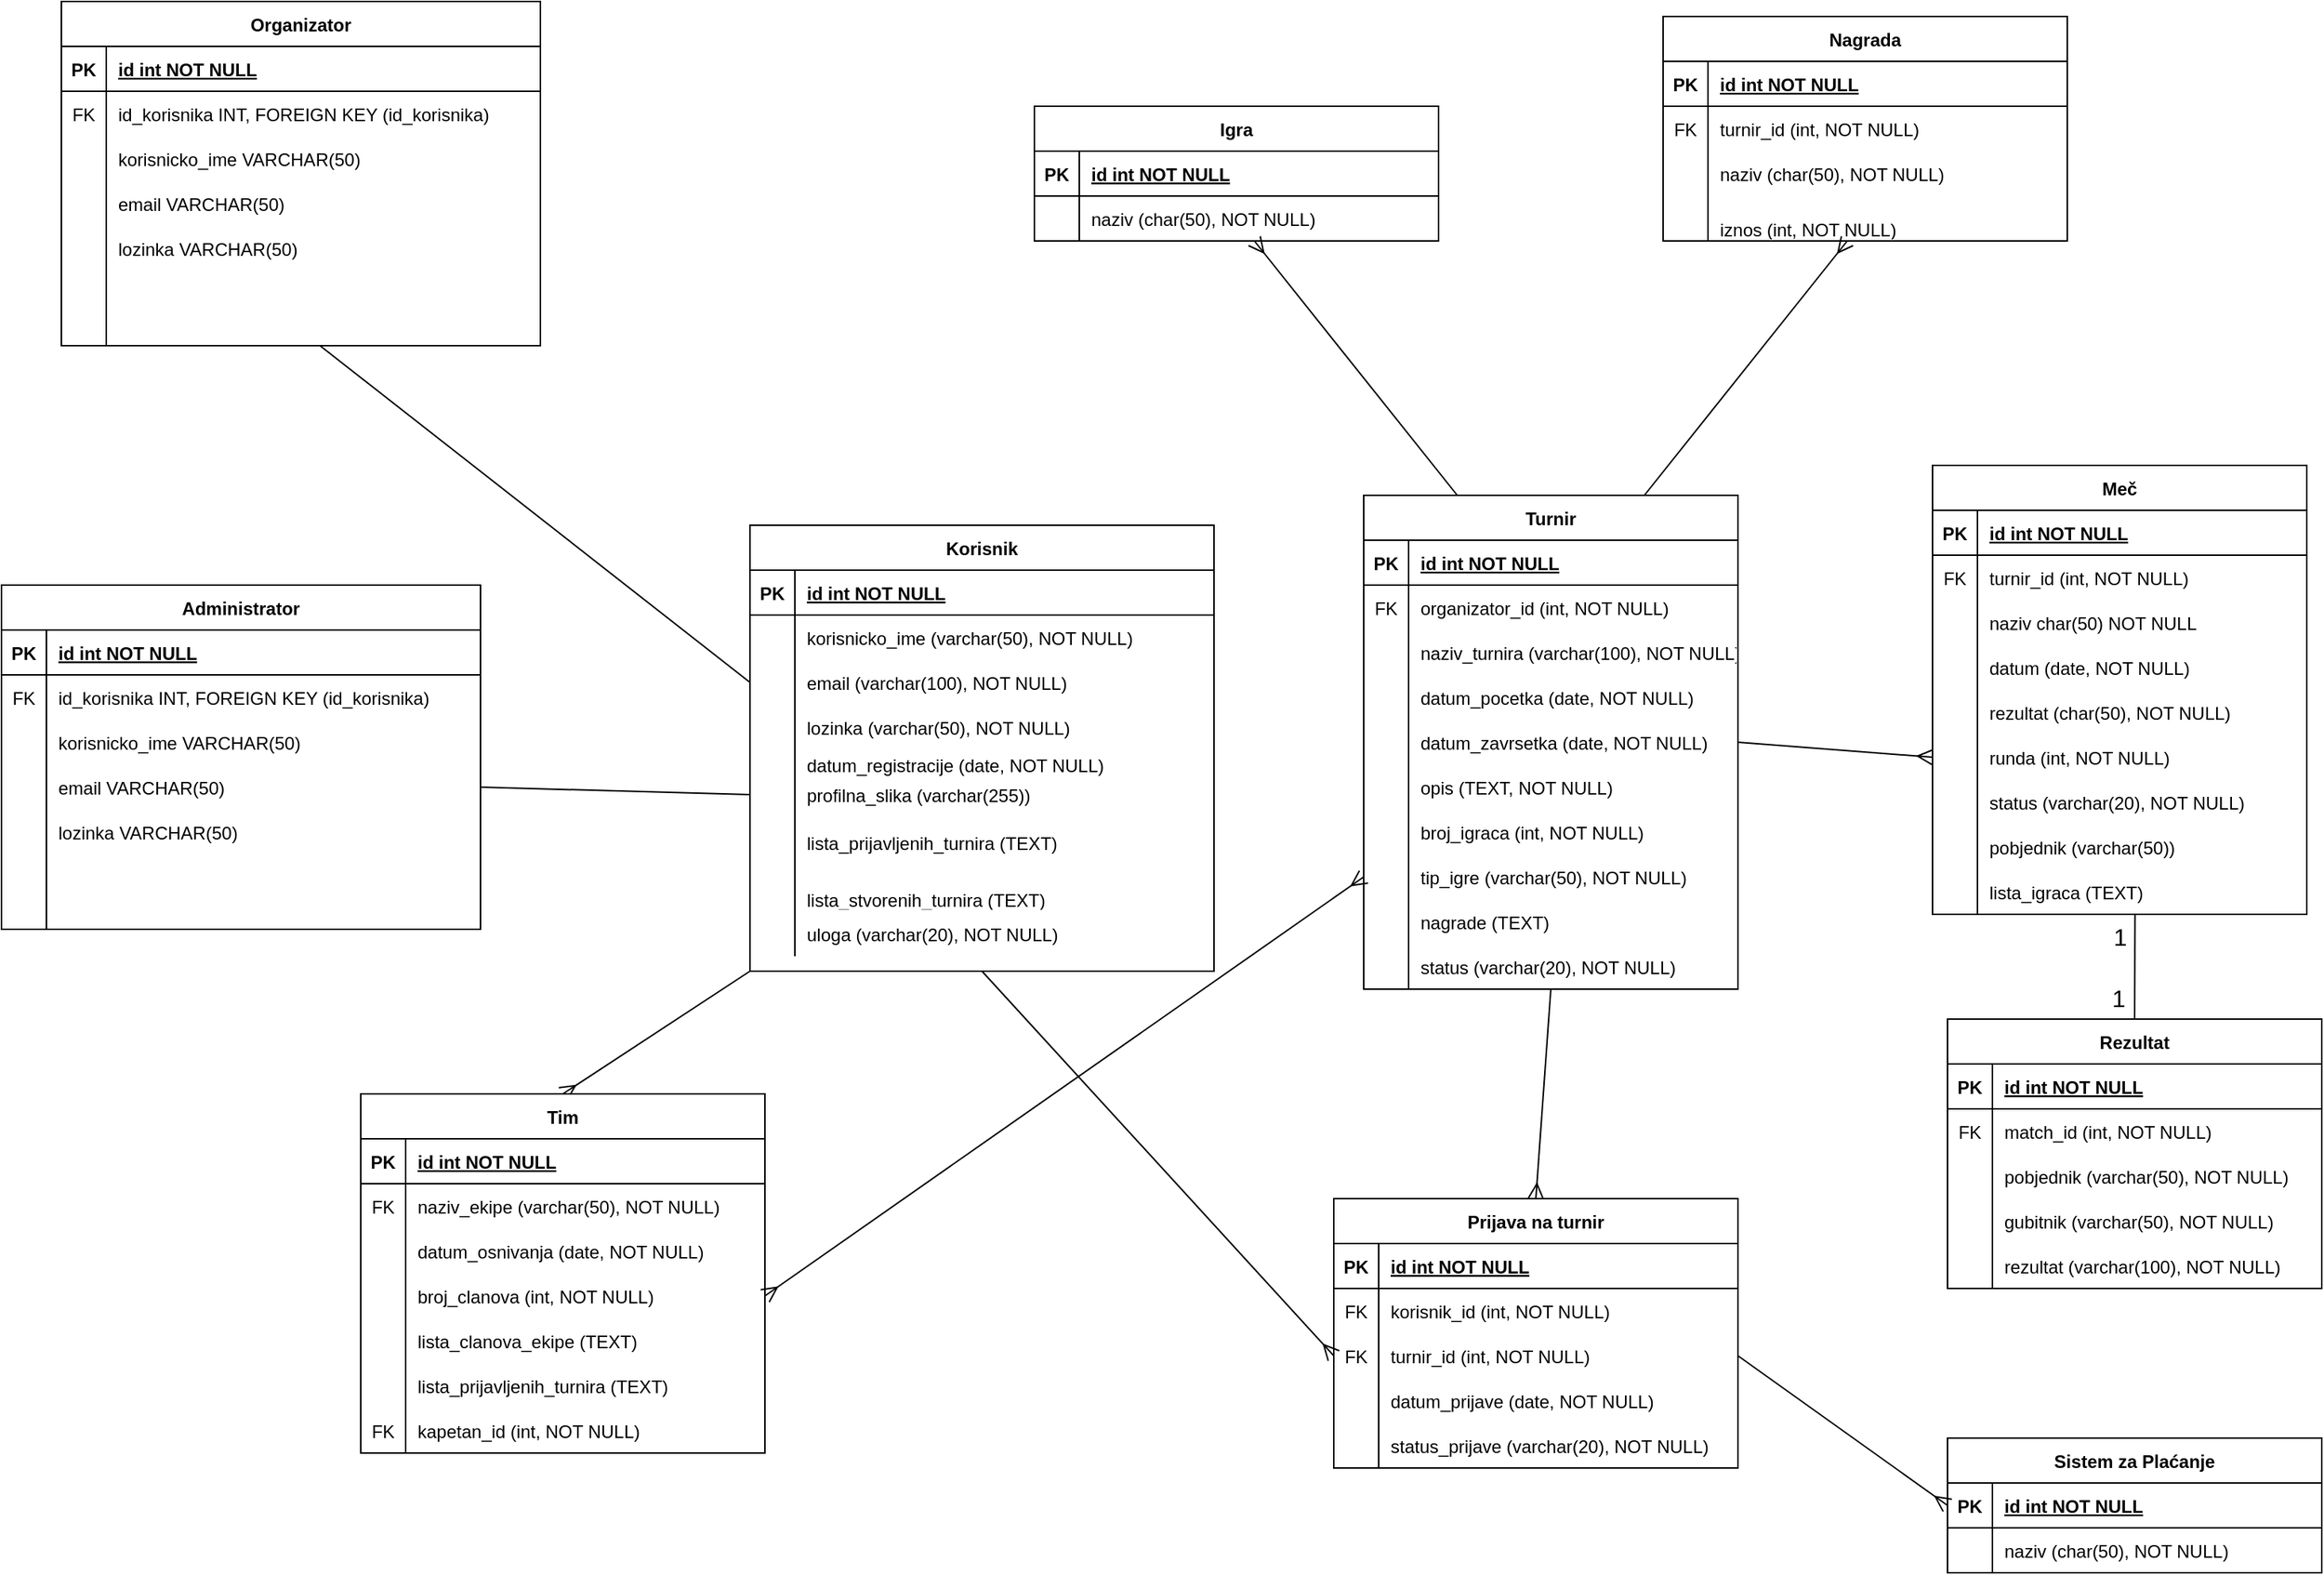 <mxfile version="24.5.4" type="device">
  <diagram name="Page-1" id="g98PqdDntFWLpToQ0V7I">
    <mxGraphModel dx="1721" dy="2736" grid="1" gridSize="10" guides="1" tooltips="1" connect="1" arrows="1" fold="1" page="1" pageScale="1" pageWidth="900" pageHeight="1600" math="0" shadow="0">
      <root>
        <mxCell id="0" />
        <mxCell id="1" parent="0" />
        <mxCell id="WlLH7ZY9u756rhdH56XC-439" style="edgeStyle=none;curved=1;rounded=0;orthogonalLoop=1;jettySize=auto;html=1;exitX=0.25;exitY=0;exitDx=0;exitDy=0;fontSize=12;startSize=8;endSize=8;endArrow=ERmany;endFill=0;" edge="1" parent="1" source="WlLH7ZY9u756rhdH56XC-210" target="WlLH7ZY9u756rhdH56XC-328">
          <mxGeometry relative="1" as="geometry" />
        </mxCell>
        <mxCell id="WlLH7ZY9u756rhdH56XC-440" style="edgeStyle=none;curved=1;rounded=0;orthogonalLoop=1;jettySize=auto;html=1;exitX=0.75;exitY=0;exitDx=0;exitDy=0;fontSize=12;startSize=8;endSize=8;endArrow=ERmany;endFill=0;" edge="1" parent="1" source="WlLH7ZY9u756rhdH56XC-210" target="WlLH7ZY9u756rhdH56XC-344">
          <mxGeometry relative="1" as="geometry" />
        </mxCell>
        <mxCell id="WlLH7ZY9u756rhdH56XC-210" value="Turnir" style="shape=table;startSize=30;container=1;collapsible=1;childLayout=tableLayout;fixedRows=1;rowLines=0;fontStyle=1;align=center;resizeLast=1;" vertex="1" parent="1">
          <mxGeometry x="370" y="170" width="250" height="330" as="geometry" />
        </mxCell>
        <mxCell id="WlLH7ZY9u756rhdH56XC-211" value="" style="shape=partialRectangle;collapsible=0;dropTarget=0;pointerEvents=0;fillColor=none;points=[[0,0.5],[1,0.5]];portConstraint=eastwest;top=0;left=0;right=0;bottom=1;" vertex="1" parent="WlLH7ZY9u756rhdH56XC-210">
          <mxGeometry y="30" width="250" height="30" as="geometry" />
        </mxCell>
        <mxCell id="WlLH7ZY9u756rhdH56XC-212" value="PK" style="shape=partialRectangle;overflow=hidden;connectable=0;fillColor=none;top=0;left=0;bottom=0;right=0;fontStyle=1;" vertex="1" parent="WlLH7ZY9u756rhdH56XC-211">
          <mxGeometry width="30" height="30" as="geometry">
            <mxRectangle width="30" height="30" as="alternateBounds" />
          </mxGeometry>
        </mxCell>
        <mxCell id="WlLH7ZY9u756rhdH56XC-213" value="id int NOT NULL " style="shape=partialRectangle;overflow=hidden;connectable=0;fillColor=none;top=0;left=0;bottom=0;right=0;align=left;spacingLeft=6;fontStyle=5;" vertex="1" parent="WlLH7ZY9u756rhdH56XC-211">
          <mxGeometry x="30" width="220" height="30" as="geometry">
            <mxRectangle width="220" height="30" as="alternateBounds" />
          </mxGeometry>
        </mxCell>
        <mxCell id="WlLH7ZY9u756rhdH56XC-377" style="shape=partialRectangle;collapsible=0;dropTarget=0;pointerEvents=0;fillColor=none;points=[[0,0.5],[1,0.5]];portConstraint=eastwest;top=0;left=0;right=0;bottom=0;" vertex="1" parent="WlLH7ZY9u756rhdH56XC-210">
          <mxGeometry y="60" width="250" height="30" as="geometry" />
        </mxCell>
        <mxCell id="WlLH7ZY9u756rhdH56XC-378" value="FK" style="shape=partialRectangle;overflow=hidden;connectable=0;fillColor=none;top=0;left=0;bottom=0;right=0;" vertex="1" parent="WlLH7ZY9u756rhdH56XC-377">
          <mxGeometry width="30" height="30" as="geometry">
            <mxRectangle width="30" height="30" as="alternateBounds" />
          </mxGeometry>
        </mxCell>
        <mxCell id="WlLH7ZY9u756rhdH56XC-379" value="organizator_id (int, NOT NULL)" style="shape=partialRectangle;overflow=hidden;connectable=0;fillColor=none;top=0;left=0;bottom=0;right=0;align=left;spacingLeft=6;" vertex="1" parent="WlLH7ZY9u756rhdH56XC-377">
          <mxGeometry x="30" width="220" height="30" as="geometry">
            <mxRectangle width="220" height="30" as="alternateBounds" />
          </mxGeometry>
        </mxCell>
        <mxCell id="WlLH7ZY9u756rhdH56XC-214" value="" style="shape=partialRectangle;collapsible=0;dropTarget=0;pointerEvents=0;fillColor=none;points=[[0,0.5],[1,0.5]];portConstraint=eastwest;top=0;left=0;right=0;bottom=0;" vertex="1" parent="WlLH7ZY9u756rhdH56XC-210">
          <mxGeometry y="90" width="250" height="30" as="geometry" />
        </mxCell>
        <mxCell id="WlLH7ZY9u756rhdH56XC-215" value="" style="shape=partialRectangle;overflow=hidden;connectable=0;fillColor=none;top=0;left=0;bottom=0;right=0;" vertex="1" parent="WlLH7ZY9u756rhdH56XC-214">
          <mxGeometry width="30" height="30" as="geometry">
            <mxRectangle width="30" height="30" as="alternateBounds" />
          </mxGeometry>
        </mxCell>
        <mxCell id="WlLH7ZY9u756rhdH56XC-216" value="naziv_turnira (varchar(100), NOT NULL)" style="shape=partialRectangle;overflow=hidden;connectable=0;fillColor=none;top=0;left=0;bottom=0;right=0;align=left;spacingLeft=6;" vertex="1" parent="WlLH7ZY9u756rhdH56XC-214">
          <mxGeometry x="30" width="220" height="30" as="geometry">
            <mxRectangle width="220" height="30" as="alternateBounds" />
          </mxGeometry>
        </mxCell>
        <mxCell id="WlLH7ZY9u756rhdH56XC-217" value="" style="shape=partialRectangle;collapsible=0;dropTarget=0;pointerEvents=0;fillColor=none;points=[[0,0.5],[1,0.5]];portConstraint=eastwest;top=0;left=0;right=0;bottom=0;" vertex="1" parent="WlLH7ZY9u756rhdH56XC-210">
          <mxGeometry y="120" width="250" height="30" as="geometry" />
        </mxCell>
        <mxCell id="WlLH7ZY9u756rhdH56XC-218" value="" style="shape=partialRectangle;overflow=hidden;connectable=0;fillColor=none;top=0;left=0;bottom=0;right=0;" vertex="1" parent="WlLH7ZY9u756rhdH56XC-217">
          <mxGeometry width="30" height="30" as="geometry">
            <mxRectangle width="30" height="30" as="alternateBounds" />
          </mxGeometry>
        </mxCell>
        <mxCell id="WlLH7ZY9u756rhdH56XC-219" value="datum_pocetka (date, NOT NULL)" style="shape=partialRectangle;overflow=hidden;connectable=0;fillColor=none;top=0;left=0;bottom=0;right=0;align=left;spacingLeft=6;" vertex="1" parent="WlLH7ZY9u756rhdH56XC-217">
          <mxGeometry x="30" width="220" height="30" as="geometry">
            <mxRectangle width="220" height="30" as="alternateBounds" />
          </mxGeometry>
        </mxCell>
        <mxCell id="WlLH7ZY9u756rhdH56XC-220" value="" style="shape=partialRectangle;collapsible=0;dropTarget=0;pointerEvents=0;fillColor=none;points=[[0,0.5],[1,0.5]];portConstraint=eastwest;top=0;left=0;right=0;bottom=0;" vertex="1" parent="WlLH7ZY9u756rhdH56XC-210">
          <mxGeometry y="150" width="250" height="30" as="geometry" />
        </mxCell>
        <mxCell id="WlLH7ZY9u756rhdH56XC-221" value="" style="shape=partialRectangle;overflow=hidden;connectable=0;fillColor=none;top=0;left=0;bottom=0;right=0;" vertex="1" parent="WlLH7ZY9u756rhdH56XC-220">
          <mxGeometry width="30" height="30" as="geometry">
            <mxRectangle width="30" height="30" as="alternateBounds" />
          </mxGeometry>
        </mxCell>
        <mxCell id="WlLH7ZY9u756rhdH56XC-222" value="datum_zavrsetka (date, NOT NULL)" style="shape=partialRectangle;overflow=hidden;connectable=0;fillColor=none;top=0;left=0;bottom=0;right=0;align=left;spacingLeft=6;" vertex="1" parent="WlLH7ZY9u756rhdH56XC-220">
          <mxGeometry x="30" width="220" height="30" as="geometry">
            <mxRectangle width="220" height="30" as="alternateBounds" />
          </mxGeometry>
        </mxCell>
        <mxCell id="WlLH7ZY9u756rhdH56XC-356" style="shape=partialRectangle;collapsible=0;dropTarget=0;pointerEvents=0;fillColor=none;points=[[0,0.5],[1,0.5]];portConstraint=eastwest;top=0;left=0;right=0;bottom=0;" vertex="1" parent="WlLH7ZY9u756rhdH56XC-210">
          <mxGeometry y="180" width="250" height="30" as="geometry" />
        </mxCell>
        <mxCell id="WlLH7ZY9u756rhdH56XC-357" style="shape=partialRectangle;overflow=hidden;connectable=0;fillColor=none;top=0;left=0;bottom=0;right=0;" vertex="1" parent="WlLH7ZY9u756rhdH56XC-356">
          <mxGeometry width="30" height="30" as="geometry">
            <mxRectangle width="30" height="30" as="alternateBounds" />
          </mxGeometry>
        </mxCell>
        <mxCell id="WlLH7ZY9u756rhdH56XC-358" value="opis (TEXT, NOT NULL)" style="shape=partialRectangle;overflow=hidden;connectable=0;fillColor=none;top=0;left=0;bottom=0;right=0;align=left;spacingLeft=6;verticalAlign=middle;" vertex="1" parent="WlLH7ZY9u756rhdH56XC-356">
          <mxGeometry x="30" width="220" height="30" as="geometry">
            <mxRectangle width="220" height="30" as="alternateBounds" />
          </mxGeometry>
        </mxCell>
        <mxCell id="WlLH7ZY9u756rhdH56XC-359" style="shape=partialRectangle;collapsible=0;dropTarget=0;pointerEvents=0;fillColor=none;points=[[0,0.5],[1,0.5]];portConstraint=eastwest;top=0;left=0;right=0;bottom=0;" vertex="1" parent="WlLH7ZY9u756rhdH56XC-210">
          <mxGeometry y="210" width="250" height="30" as="geometry" />
        </mxCell>
        <mxCell id="WlLH7ZY9u756rhdH56XC-360" style="shape=partialRectangle;overflow=hidden;connectable=0;fillColor=none;top=0;left=0;bottom=0;right=0;" vertex="1" parent="WlLH7ZY9u756rhdH56XC-359">
          <mxGeometry width="30" height="30" as="geometry">
            <mxRectangle width="30" height="30" as="alternateBounds" />
          </mxGeometry>
        </mxCell>
        <mxCell id="WlLH7ZY9u756rhdH56XC-361" value="broj_igraca (int, NOT NULL)" style="shape=partialRectangle;overflow=hidden;connectable=0;fillColor=none;top=0;left=0;bottom=0;right=0;align=left;spacingLeft=6;" vertex="1" parent="WlLH7ZY9u756rhdH56XC-359">
          <mxGeometry x="30" width="220" height="30" as="geometry">
            <mxRectangle width="220" height="30" as="alternateBounds" />
          </mxGeometry>
        </mxCell>
        <mxCell id="WlLH7ZY9u756rhdH56XC-362" style="shape=partialRectangle;collapsible=0;dropTarget=0;pointerEvents=0;fillColor=none;points=[[0,0.5],[1,0.5]];portConstraint=eastwest;top=0;left=0;right=0;bottom=0;" vertex="1" parent="WlLH7ZY9u756rhdH56XC-210">
          <mxGeometry y="240" width="250" height="30" as="geometry" />
        </mxCell>
        <mxCell id="WlLH7ZY9u756rhdH56XC-363" style="shape=partialRectangle;overflow=hidden;connectable=0;fillColor=none;top=0;left=0;bottom=0;right=0;" vertex="1" parent="WlLH7ZY9u756rhdH56XC-362">
          <mxGeometry width="30" height="30" as="geometry">
            <mxRectangle width="30" height="30" as="alternateBounds" />
          </mxGeometry>
        </mxCell>
        <mxCell id="WlLH7ZY9u756rhdH56XC-364" value="tip_igre (varchar(50), NOT NULL)" style="shape=partialRectangle;overflow=hidden;connectable=0;fillColor=none;top=0;left=0;bottom=0;right=0;align=left;spacingLeft=6;" vertex="1" parent="WlLH7ZY9u756rhdH56XC-362">
          <mxGeometry x="30" width="220" height="30" as="geometry">
            <mxRectangle width="220" height="30" as="alternateBounds" />
          </mxGeometry>
        </mxCell>
        <mxCell id="WlLH7ZY9u756rhdH56XC-365" style="shape=partialRectangle;collapsible=0;dropTarget=0;pointerEvents=0;fillColor=none;points=[[0,0.5],[1,0.5]];portConstraint=eastwest;top=0;left=0;right=0;bottom=0;" vertex="1" parent="WlLH7ZY9u756rhdH56XC-210">
          <mxGeometry y="270" width="250" height="30" as="geometry" />
        </mxCell>
        <mxCell id="WlLH7ZY9u756rhdH56XC-366" style="shape=partialRectangle;overflow=hidden;connectable=0;fillColor=none;top=0;left=0;bottom=0;right=0;" vertex="1" parent="WlLH7ZY9u756rhdH56XC-365">
          <mxGeometry width="30" height="30" as="geometry">
            <mxRectangle width="30" height="30" as="alternateBounds" />
          </mxGeometry>
        </mxCell>
        <mxCell id="WlLH7ZY9u756rhdH56XC-367" value="nagrade (TEXT)" style="shape=partialRectangle;overflow=hidden;connectable=0;fillColor=none;top=0;left=0;bottom=0;right=0;align=left;spacingLeft=6;" vertex="1" parent="WlLH7ZY9u756rhdH56XC-365">
          <mxGeometry x="30" width="220" height="30" as="geometry">
            <mxRectangle width="220" height="30" as="alternateBounds" />
          </mxGeometry>
        </mxCell>
        <mxCell id="WlLH7ZY9u756rhdH56XC-368" style="shape=partialRectangle;collapsible=0;dropTarget=0;pointerEvents=0;fillColor=none;points=[[0,0.5],[1,0.5]];portConstraint=eastwest;top=0;left=0;right=0;bottom=0;" vertex="1" parent="WlLH7ZY9u756rhdH56XC-210">
          <mxGeometry y="300" width="250" height="30" as="geometry" />
        </mxCell>
        <mxCell id="WlLH7ZY9u756rhdH56XC-369" style="shape=partialRectangle;overflow=hidden;connectable=0;fillColor=none;top=0;left=0;bottom=0;right=0;" vertex="1" parent="WlLH7ZY9u756rhdH56XC-368">
          <mxGeometry width="30" height="30" as="geometry">
            <mxRectangle width="30" height="30" as="alternateBounds" />
          </mxGeometry>
        </mxCell>
        <mxCell id="WlLH7ZY9u756rhdH56XC-370" value="status (varchar(20), NOT NULL)" style="shape=partialRectangle;overflow=hidden;connectable=0;fillColor=none;top=0;left=0;bottom=0;right=0;align=left;spacingLeft=6;" vertex="1" parent="WlLH7ZY9u756rhdH56XC-368">
          <mxGeometry x="30" width="220" height="30" as="geometry">
            <mxRectangle width="220" height="30" as="alternateBounds" />
          </mxGeometry>
        </mxCell>
        <mxCell id="WlLH7ZY9u756rhdH56XC-433" style="edgeStyle=none;curved=1;rounded=0;orthogonalLoop=1;jettySize=auto;html=1;exitX=0;exitY=1;exitDx=0;exitDy=0;entryX=0.5;entryY=0;entryDx=0;entryDy=0;fontSize=12;startSize=8;endSize=8;endArrow=ERmany;endFill=0;" edge="1" parent="1" source="WlLH7ZY9u756rhdH56XC-223" target="WlLH7ZY9u756rhdH56XC-282">
          <mxGeometry relative="1" as="geometry" />
        </mxCell>
        <mxCell id="WlLH7ZY9u756rhdH56XC-223" value="Korisnik" style="shape=table;startSize=30;container=1;collapsible=1;childLayout=tableLayout;fixedRows=1;rowLines=0;fontStyle=1;align=center;resizeLast=1;" vertex="1" parent="1">
          <mxGeometry x="-40" y="190" width="310" height="298" as="geometry" />
        </mxCell>
        <mxCell id="WlLH7ZY9u756rhdH56XC-224" value="" style="shape=partialRectangle;collapsible=0;dropTarget=0;pointerEvents=0;fillColor=none;points=[[0,0.5],[1,0.5]];portConstraint=eastwest;top=0;left=0;right=0;bottom=1;" vertex="1" parent="WlLH7ZY9u756rhdH56XC-223">
          <mxGeometry y="30" width="310" height="30" as="geometry" />
        </mxCell>
        <mxCell id="WlLH7ZY9u756rhdH56XC-225" value="PK" style="shape=partialRectangle;overflow=hidden;connectable=0;fillColor=none;top=0;left=0;bottom=0;right=0;fontStyle=1;" vertex="1" parent="WlLH7ZY9u756rhdH56XC-224">
          <mxGeometry width="30" height="30" as="geometry">
            <mxRectangle width="30" height="30" as="alternateBounds" />
          </mxGeometry>
        </mxCell>
        <mxCell id="WlLH7ZY9u756rhdH56XC-226" value="id int NOT NULL " style="shape=partialRectangle;overflow=hidden;connectable=0;fillColor=none;top=0;left=0;bottom=0;right=0;align=left;spacingLeft=6;fontStyle=5;" vertex="1" parent="WlLH7ZY9u756rhdH56XC-224">
          <mxGeometry x="30" width="280" height="30" as="geometry">
            <mxRectangle width="280" height="30" as="alternateBounds" />
          </mxGeometry>
        </mxCell>
        <mxCell id="WlLH7ZY9u756rhdH56XC-227" value="" style="shape=partialRectangle;collapsible=0;dropTarget=0;pointerEvents=0;fillColor=none;points=[[0,0.5],[1,0.5]];portConstraint=eastwest;top=0;left=0;right=0;bottom=0;" vertex="1" parent="WlLH7ZY9u756rhdH56XC-223">
          <mxGeometry y="60" width="310" height="30" as="geometry" />
        </mxCell>
        <mxCell id="WlLH7ZY9u756rhdH56XC-228" value="" style="shape=partialRectangle;overflow=hidden;connectable=0;fillColor=none;top=0;left=0;bottom=0;right=0;" vertex="1" parent="WlLH7ZY9u756rhdH56XC-227">
          <mxGeometry width="30" height="30" as="geometry">
            <mxRectangle width="30" height="30" as="alternateBounds" />
          </mxGeometry>
        </mxCell>
        <mxCell id="WlLH7ZY9u756rhdH56XC-229" value="korisnicko_ime (varchar(50), NOT NULL)" style="shape=partialRectangle;overflow=hidden;connectable=0;fillColor=none;top=0;left=0;bottom=0;right=0;align=left;spacingLeft=6;" vertex="1" parent="WlLH7ZY9u756rhdH56XC-227">
          <mxGeometry x="30" width="280" height="30" as="geometry">
            <mxRectangle width="280" height="30" as="alternateBounds" />
          </mxGeometry>
        </mxCell>
        <mxCell id="WlLH7ZY9u756rhdH56XC-230" value="" style="shape=partialRectangle;collapsible=0;dropTarget=0;pointerEvents=0;fillColor=none;points=[[0,0.5],[1,0.5]];portConstraint=eastwest;top=0;left=0;right=0;bottom=0;" vertex="1" parent="WlLH7ZY9u756rhdH56XC-223">
          <mxGeometry y="90" width="310" height="30" as="geometry" />
        </mxCell>
        <mxCell id="WlLH7ZY9u756rhdH56XC-231" value="" style="shape=partialRectangle;overflow=hidden;connectable=0;fillColor=none;top=0;left=0;bottom=0;right=0;" vertex="1" parent="WlLH7ZY9u756rhdH56XC-230">
          <mxGeometry width="30" height="30" as="geometry">
            <mxRectangle width="30" height="30" as="alternateBounds" />
          </mxGeometry>
        </mxCell>
        <mxCell id="WlLH7ZY9u756rhdH56XC-232" value="email (varchar(100), NOT NULL)" style="shape=partialRectangle;overflow=hidden;connectable=0;fillColor=none;top=0;left=0;bottom=0;right=0;align=left;spacingLeft=6;" vertex="1" parent="WlLH7ZY9u756rhdH56XC-230">
          <mxGeometry x="30" width="280" height="30" as="geometry">
            <mxRectangle width="280" height="30" as="alternateBounds" />
          </mxGeometry>
        </mxCell>
        <mxCell id="WlLH7ZY9u756rhdH56XC-233" value="" style="shape=partialRectangle;collapsible=0;dropTarget=0;pointerEvents=0;fillColor=none;points=[[0,0.5],[1,0.5]];portConstraint=eastwest;top=0;left=0;right=0;bottom=0;" vertex="1" parent="WlLH7ZY9u756rhdH56XC-223">
          <mxGeometry y="120" width="310" height="30" as="geometry" />
        </mxCell>
        <mxCell id="WlLH7ZY9u756rhdH56XC-234" value="" style="shape=partialRectangle;overflow=hidden;connectable=0;fillColor=none;top=0;left=0;bottom=0;right=0;" vertex="1" parent="WlLH7ZY9u756rhdH56XC-233">
          <mxGeometry width="30" height="30" as="geometry">
            <mxRectangle width="30" height="30" as="alternateBounds" />
          </mxGeometry>
        </mxCell>
        <mxCell id="WlLH7ZY9u756rhdH56XC-235" value="lozinka (varchar(50), NOT NULL)" style="shape=partialRectangle;overflow=hidden;connectable=0;fillColor=none;top=0;left=0;bottom=0;right=0;align=left;spacingLeft=6;" vertex="1" parent="WlLH7ZY9u756rhdH56XC-233">
          <mxGeometry x="30" width="280" height="30" as="geometry">
            <mxRectangle width="280" height="30" as="alternateBounds" />
          </mxGeometry>
        </mxCell>
        <mxCell id="WlLH7ZY9u756rhdH56XC-239" value="" style="shape=partialRectangle;collapsible=0;dropTarget=0;pointerEvents=0;fillColor=none;points=[[0,0.5],[1,0.5]];portConstraint=eastwest;top=0;left=0;right=0;bottom=0;" vertex="1" parent="WlLH7ZY9u756rhdH56XC-223">
          <mxGeometry y="150" width="310" height="20" as="geometry" />
        </mxCell>
        <mxCell id="WlLH7ZY9u756rhdH56XC-240" value="" style="shape=partialRectangle;overflow=hidden;connectable=0;fillColor=none;top=0;left=0;bottom=0;right=0;" vertex="1" parent="WlLH7ZY9u756rhdH56XC-239">
          <mxGeometry width="30" height="20" as="geometry">
            <mxRectangle width="30" height="20" as="alternateBounds" />
          </mxGeometry>
        </mxCell>
        <mxCell id="WlLH7ZY9u756rhdH56XC-241" value="datum_registracije (date, NOT NULL)" style="shape=partialRectangle;overflow=hidden;connectable=0;fillColor=none;top=0;left=0;bottom=0;right=0;align=left;spacingLeft=6;" vertex="1" parent="WlLH7ZY9u756rhdH56XC-239">
          <mxGeometry x="30" width="280" height="20" as="geometry">
            <mxRectangle width="280" height="20" as="alternateBounds" />
          </mxGeometry>
        </mxCell>
        <mxCell id="WlLH7ZY9u756rhdH56XC-347" style="shape=partialRectangle;collapsible=0;dropTarget=0;pointerEvents=0;fillColor=none;points=[[0,0.5],[1,0.5]];portConstraint=eastwest;top=0;left=0;right=0;bottom=0;" vertex="1" parent="WlLH7ZY9u756rhdH56XC-223">
          <mxGeometry y="170" width="310" height="20" as="geometry" />
        </mxCell>
        <mxCell id="WlLH7ZY9u756rhdH56XC-348" style="shape=partialRectangle;overflow=hidden;connectable=0;fillColor=none;top=0;left=0;bottom=0;right=0;" vertex="1" parent="WlLH7ZY9u756rhdH56XC-347">
          <mxGeometry width="30" height="20" as="geometry">
            <mxRectangle width="30" height="20" as="alternateBounds" />
          </mxGeometry>
        </mxCell>
        <mxCell id="WlLH7ZY9u756rhdH56XC-349" value="profilna_slika (varchar(255))" style="shape=partialRectangle;overflow=hidden;connectable=0;fillColor=none;top=0;left=0;bottom=0;right=0;align=left;spacingLeft=6;" vertex="1" parent="WlLH7ZY9u756rhdH56XC-347">
          <mxGeometry x="30" width="280" height="20" as="geometry">
            <mxRectangle width="280" height="20" as="alternateBounds" />
          </mxGeometry>
        </mxCell>
        <mxCell id="WlLH7ZY9u756rhdH56XC-350" style="shape=partialRectangle;collapsible=0;dropTarget=0;pointerEvents=0;fillColor=none;points=[[0,0.5],[1,0.5]];portConstraint=eastwest;top=0;left=0;right=0;bottom=0;" vertex="1" parent="WlLH7ZY9u756rhdH56XC-223">
          <mxGeometry y="190" width="310" height="38" as="geometry" />
        </mxCell>
        <mxCell id="WlLH7ZY9u756rhdH56XC-351" style="shape=partialRectangle;overflow=hidden;connectable=0;fillColor=none;top=0;left=0;bottom=0;right=0;" vertex="1" parent="WlLH7ZY9u756rhdH56XC-350">
          <mxGeometry width="30" height="38" as="geometry">
            <mxRectangle width="30" height="38" as="alternateBounds" />
          </mxGeometry>
        </mxCell>
        <mxCell id="WlLH7ZY9u756rhdH56XC-352" value="&#xa;lista_prijavljenih_turnira (TEXT)&#xa;&#xa;" style="shape=partialRectangle;overflow=hidden;connectable=0;fillColor=none;top=0;left=0;bottom=0;right=0;align=left;spacingLeft=6;" vertex="1" parent="WlLH7ZY9u756rhdH56XC-350">
          <mxGeometry x="30" width="280" height="38" as="geometry">
            <mxRectangle width="280" height="38" as="alternateBounds" />
          </mxGeometry>
        </mxCell>
        <mxCell id="WlLH7ZY9u756rhdH56XC-353" style="shape=partialRectangle;collapsible=0;dropTarget=0;pointerEvents=0;fillColor=none;points=[[0,0.5],[1,0.5]];portConstraint=eastwest;top=0;left=0;right=0;bottom=0;" vertex="1" parent="WlLH7ZY9u756rhdH56XC-223">
          <mxGeometry y="228" width="310" height="30" as="geometry" />
        </mxCell>
        <mxCell id="WlLH7ZY9u756rhdH56XC-354" style="shape=partialRectangle;overflow=hidden;connectable=0;fillColor=none;top=0;left=0;bottom=0;right=0;" vertex="1" parent="WlLH7ZY9u756rhdH56XC-353">
          <mxGeometry width="30" height="30" as="geometry">
            <mxRectangle width="30" height="30" as="alternateBounds" />
          </mxGeometry>
        </mxCell>
        <mxCell id="WlLH7ZY9u756rhdH56XC-355" value="&#xa;lista_stvorenih_turnira (TEXT)&#xa;&#xa;" style="shape=partialRectangle;overflow=hidden;connectable=0;fillColor=none;top=0;left=0;bottom=0;right=0;align=left;spacingLeft=6;" vertex="1" parent="WlLH7ZY9u756rhdH56XC-353">
          <mxGeometry x="30" width="280" height="30" as="geometry">
            <mxRectangle width="280" height="30" as="alternateBounds" />
          </mxGeometry>
        </mxCell>
        <mxCell id="WlLH7ZY9u756rhdH56XC-441" style="shape=partialRectangle;collapsible=0;dropTarget=0;pointerEvents=0;fillColor=none;points=[[0,0.5],[1,0.5]];portConstraint=eastwest;top=0;left=0;right=0;bottom=0;" vertex="1" parent="WlLH7ZY9u756rhdH56XC-223">
          <mxGeometry y="258" width="310" height="30" as="geometry" />
        </mxCell>
        <mxCell id="WlLH7ZY9u756rhdH56XC-442" style="shape=partialRectangle;overflow=hidden;connectable=0;fillColor=none;top=0;left=0;bottom=0;right=0;" vertex="1" parent="WlLH7ZY9u756rhdH56XC-441">
          <mxGeometry width="30" height="30" as="geometry">
            <mxRectangle width="30" height="30" as="alternateBounds" />
          </mxGeometry>
        </mxCell>
        <mxCell id="WlLH7ZY9u756rhdH56XC-443" value="uloga (varchar(20), NOT NULL)" style="shape=partialRectangle;overflow=hidden;connectable=0;fillColor=none;top=0;left=0;bottom=0;right=0;align=left;spacingLeft=6;" vertex="1" parent="WlLH7ZY9u756rhdH56XC-441">
          <mxGeometry x="30" width="280" height="30" as="geometry">
            <mxRectangle width="280" height="30" as="alternateBounds" />
          </mxGeometry>
        </mxCell>
        <mxCell id="WlLH7ZY9u756rhdH56XC-428" style="edgeStyle=none;curved=1;rounded=0;orthogonalLoop=1;jettySize=auto;html=1;exitX=0.5;exitY=0;exitDx=0;exitDy=0;entryX=0.5;entryY=1;entryDx=0;entryDy=0;fontSize=12;startSize=8;endSize=8;startArrow=ERmany;startFill=0;endArrow=none;endFill=0;" edge="1" parent="1" source="WlLH7ZY9u756rhdH56XC-255" target="WlLH7ZY9u756rhdH56XC-210">
          <mxGeometry relative="1" as="geometry" />
        </mxCell>
        <mxCell id="WlLH7ZY9u756rhdH56XC-255" value="Prijava na turnir" style="shape=table;startSize=30;container=1;collapsible=1;childLayout=tableLayout;fixedRows=1;rowLines=0;fontStyle=1;align=center;resizeLast=1;" vertex="1" parent="1">
          <mxGeometry x="350" y="640" width="270" height="180" as="geometry" />
        </mxCell>
        <mxCell id="WlLH7ZY9u756rhdH56XC-256" value="" style="shape=partialRectangle;collapsible=0;dropTarget=0;pointerEvents=0;fillColor=none;points=[[0,0.5],[1,0.5]];portConstraint=eastwest;top=0;left=0;right=0;bottom=1;" vertex="1" parent="WlLH7ZY9u756rhdH56XC-255">
          <mxGeometry y="30" width="270" height="30" as="geometry" />
        </mxCell>
        <mxCell id="WlLH7ZY9u756rhdH56XC-257" value="PK" style="shape=partialRectangle;overflow=hidden;connectable=0;fillColor=none;top=0;left=0;bottom=0;right=0;fontStyle=1;" vertex="1" parent="WlLH7ZY9u756rhdH56XC-256">
          <mxGeometry width="30" height="30" as="geometry">
            <mxRectangle width="30" height="30" as="alternateBounds" />
          </mxGeometry>
        </mxCell>
        <mxCell id="WlLH7ZY9u756rhdH56XC-258" value="id int NOT NULL " style="shape=partialRectangle;overflow=hidden;connectable=0;fillColor=none;top=0;left=0;bottom=0;right=0;align=left;spacingLeft=6;fontStyle=5;" vertex="1" parent="WlLH7ZY9u756rhdH56XC-256">
          <mxGeometry x="30" width="240" height="30" as="geometry">
            <mxRectangle width="240" height="30" as="alternateBounds" />
          </mxGeometry>
        </mxCell>
        <mxCell id="WlLH7ZY9u756rhdH56XC-259" value="" style="shape=partialRectangle;collapsible=0;dropTarget=0;pointerEvents=0;fillColor=none;points=[[0,0.5],[1,0.5]];portConstraint=eastwest;top=0;left=0;right=0;bottom=0;" vertex="1" parent="WlLH7ZY9u756rhdH56XC-255">
          <mxGeometry y="60" width="270" height="30" as="geometry" />
        </mxCell>
        <mxCell id="WlLH7ZY9u756rhdH56XC-260" value="FK" style="shape=partialRectangle;overflow=hidden;connectable=0;fillColor=none;top=0;left=0;bottom=0;right=0;" vertex="1" parent="WlLH7ZY9u756rhdH56XC-259">
          <mxGeometry width="30" height="30" as="geometry">
            <mxRectangle width="30" height="30" as="alternateBounds" />
          </mxGeometry>
        </mxCell>
        <mxCell id="WlLH7ZY9u756rhdH56XC-261" value="korisnik_id (int, NOT NULL)" style="shape=partialRectangle;overflow=hidden;connectable=0;fillColor=none;top=0;left=0;bottom=0;right=0;align=left;spacingLeft=6;" vertex="1" parent="WlLH7ZY9u756rhdH56XC-259">
          <mxGeometry x="30" width="240" height="30" as="geometry">
            <mxRectangle width="240" height="30" as="alternateBounds" />
          </mxGeometry>
        </mxCell>
        <mxCell id="WlLH7ZY9u756rhdH56XC-262" value="" style="shape=partialRectangle;collapsible=0;dropTarget=0;pointerEvents=0;fillColor=none;points=[[0,0.5],[1,0.5]];portConstraint=eastwest;top=0;left=0;right=0;bottom=0;" vertex="1" parent="WlLH7ZY9u756rhdH56XC-255">
          <mxGeometry y="90" width="270" height="30" as="geometry" />
        </mxCell>
        <mxCell id="WlLH7ZY9u756rhdH56XC-263" value="FK" style="shape=partialRectangle;overflow=hidden;connectable=0;fillColor=none;top=0;left=0;bottom=0;right=0;" vertex="1" parent="WlLH7ZY9u756rhdH56XC-262">
          <mxGeometry width="30" height="30" as="geometry">
            <mxRectangle width="30" height="30" as="alternateBounds" />
          </mxGeometry>
        </mxCell>
        <mxCell id="WlLH7ZY9u756rhdH56XC-264" value="turnir_id (int, NOT NULL)" style="shape=partialRectangle;overflow=hidden;connectable=0;fillColor=none;top=0;left=0;bottom=0;right=0;align=left;spacingLeft=6;" vertex="1" parent="WlLH7ZY9u756rhdH56XC-262">
          <mxGeometry x="30" width="240" height="30" as="geometry">
            <mxRectangle width="240" height="30" as="alternateBounds" />
          </mxGeometry>
        </mxCell>
        <mxCell id="WlLH7ZY9u756rhdH56XC-265" value="" style="shape=partialRectangle;collapsible=0;dropTarget=0;pointerEvents=0;fillColor=none;points=[[0,0.5],[1,0.5]];portConstraint=eastwest;top=0;left=0;right=0;bottom=0;" vertex="1" parent="WlLH7ZY9u756rhdH56XC-255">
          <mxGeometry y="120" width="270" height="30" as="geometry" />
        </mxCell>
        <mxCell id="WlLH7ZY9u756rhdH56XC-266" value="" style="shape=partialRectangle;overflow=hidden;connectable=0;fillColor=none;top=0;left=0;bottom=0;right=0;" vertex="1" parent="WlLH7ZY9u756rhdH56XC-265">
          <mxGeometry width="30" height="30" as="geometry">
            <mxRectangle width="30" height="30" as="alternateBounds" />
          </mxGeometry>
        </mxCell>
        <mxCell id="WlLH7ZY9u756rhdH56XC-267" value="datum_prijave (date, NOT NULL)" style="shape=partialRectangle;overflow=hidden;connectable=0;fillColor=none;top=0;left=0;bottom=0;right=0;align=left;spacingLeft=6;" vertex="1" parent="WlLH7ZY9u756rhdH56XC-265">
          <mxGeometry x="30" width="240" height="30" as="geometry">
            <mxRectangle width="240" height="30" as="alternateBounds" />
          </mxGeometry>
        </mxCell>
        <mxCell id="WlLH7ZY9u756rhdH56XC-268" value="" style="shape=partialRectangle;collapsible=0;dropTarget=0;pointerEvents=0;fillColor=none;points=[[0,0.5],[1,0.5]];portConstraint=eastwest;top=0;left=0;right=0;bottom=0;" vertex="1" parent="WlLH7ZY9u756rhdH56XC-255">
          <mxGeometry y="150" width="270" height="30" as="geometry" />
        </mxCell>
        <mxCell id="WlLH7ZY9u756rhdH56XC-269" value="" style="shape=partialRectangle;overflow=hidden;connectable=0;fillColor=none;top=0;left=0;bottom=0;right=0;" vertex="1" parent="WlLH7ZY9u756rhdH56XC-268">
          <mxGeometry width="30" height="30" as="geometry">
            <mxRectangle width="30" height="30" as="alternateBounds" />
          </mxGeometry>
        </mxCell>
        <mxCell id="WlLH7ZY9u756rhdH56XC-270" value="status_prijave (varchar(20), NOT NULL)" style="shape=partialRectangle;overflow=hidden;connectable=0;fillColor=none;top=0;left=0;bottom=0;right=0;align=left;spacingLeft=6;" vertex="1" parent="WlLH7ZY9u756rhdH56XC-268">
          <mxGeometry x="30" width="240" height="30" as="geometry">
            <mxRectangle width="240" height="30" as="alternateBounds" />
          </mxGeometry>
        </mxCell>
        <mxCell id="WlLH7ZY9u756rhdH56XC-282" value="Tim" style="shape=table;startSize=30;container=1;collapsible=1;childLayout=tableLayout;fixedRows=1;rowLines=0;fontStyle=1;align=center;resizeLast=1;" vertex="1" parent="1">
          <mxGeometry x="-300" y="570" width="270" height="240" as="geometry" />
        </mxCell>
        <mxCell id="WlLH7ZY9u756rhdH56XC-283" value="" style="shape=partialRectangle;collapsible=0;dropTarget=0;pointerEvents=0;fillColor=none;points=[[0,0.5],[1,0.5]];portConstraint=eastwest;top=0;left=0;right=0;bottom=1;" vertex="1" parent="WlLH7ZY9u756rhdH56XC-282">
          <mxGeometry y="30" width="270" height="30" as="geometry" />
        </mxCell>
        <mxCell id="WlLH7ZY9u756rhdH56XC-284" value="PK" style="shape=partialRectangle;overflow=hidden;connectable=0;fillColor=none;top=0;left=0;bottom=0;right=0;fontStyle=1;" vertex="1" parent="WlLH7ZY9u756rhdH56XC-283">
          <mxGeometry width="30" height="30" as="geometry">
            <mxRectangle width="30" height="30" as="alternateBounds" />
          </mxGeometry>
        </mxCell>
        <mxCell id="WlLH7ZY9u756rhdH56XC-285" value="id int NOT NULL " style="shape=partialRectangle;overflow=hidden;connectable=0;fillColor=none;top=0;left=0;bottom=0;right=0;align=left;spacingLeft=6;fontStyle=5;" vertex="1" parent="WlLH7ZY9u756rhdH56XC-283">
          <mxGeometry x="30" width="240" height="30" as="geometry">
            <mxRectangle width="240" height="30" as="alternateBounds" />
          </mxGeometry>
        </mxCell>
        <mxCell id="WlLH7ZY9u756rhdH56XC-289" value="" style="shape=partialRectangle;collapsible=0;dropTarget=0;pointerEvents=0;fillColor=none;points=[[0,0.5],[1,0.5]];portConstraint=eastwest;top=0;left=0;right=0;bottom=0;" vertex="1" parent="WlLH7ZY9u756rhdH56XC-282">
          <mxGeometry y="60" width="270" height="30" as="geometry" />
        </mxCell>
        <mxCell id="WlLH7ZY9u756rhdH56XC-290" value="FK" style="shape=partialRectangle;overflow=hidden;connectable=0;fillColor=none;top=0;left=0;bottom=0;right=0;" vertex="1" parent="WlLH7ZY9u756rhdH56XC-289">
          <mxGeometry width="30" height="30" as="geometry">
            <mxRectangle width="30" height="30" as="alternateBounds" />
          </mxGeometry>
        </mxCell>
        <mxCell id="WlLH7ZY9u756rhdH56XC-291" value="naziv_ekipe (varchar(50), NOT NULL)" style="shape=partialRectangle;overflow=hidden;connectable=0;fillColor=none;top=0;left=0;bottom=0;right=0;align=left;spacingLeft=6;" vertex="1" parent="WlLH7ZY9u756rhdH56XC-289">
          <mxGeometry x="30" width="240" height="30" as="geometry">
            <mxRectangle width="240" height="30" as="alternateBounds" />
          </mxGeometry>
        </mxCell>
        <mxCell id="WlLH7ZY9u756rhdH56XC-417" style="shape=partialRectangle;collapsible=0;dropTarget=0;pointerEvents=0;fillColor=none;points=[[0,0.5],[1,0.5]];portConstraint=eastwest;top=0;left=0;right=0;bottom=0;" vertex="1" parent="WlLH7ZY9u756rhdH56XC-282">
          <mxGeometry y="90" width="270" height="30" as="geometry" />
        </mxCell>
        <mxCell id="WlLH7ZY9u756rhdH56XC-418" style="shape=partialRectangle;overflow=hidden;connectable=0;fillColor=none;top=0;left=0;bottom=0;right=0;" vertex="1" parent="WlLH7ZY9u756rhdH56XC-417">
          <mxGeometry width="30" height="30" as="geometry">
            <mxRectangle width="30" height="30" as="alternateBounds" />
          </mxGeometry>
        </mxCell>
        <mxCell id="WlLH7ZY9u756rhdH56XC-419" value="datum_osnivanja (date, NOT NULL)" style="shape=partialRectangle;overflow=hidden;connectable=0;fillColor=none;top=0;left=0;bottom=0;right=0;align=left;spacingLeft=6;" vertex="1" parent="WlLH7ZY9u756rhdH56XC-417">
          <mxGeometry x="30" width="240" height="30" as="geometry">
            <mxRectangle width="240" height="30" as="alternateBounds" />
          </mxGeometry>
        </mxCell>
        <mxCell id="WlLH7ZY9u756rhdH56XC-414" style="shape=partialRectangle;collapsible=0;dropTarget=0;pointerEvents=0;fillColor=none;points=[[0,0.5],[1,0.5]];portConstraint=eastwest;top=0;left=0;right=0;bottom=0;" vertex="1" parent="WlLH7ZY9u756rhdH56XC-282">
          <mxGeometry y="120" width="270" height="30" as="geometry" />
        </mxCell>
        <mxCell id="WlLH7ZY9u756rhdH56XC-415" style="shape=partialRectangle;overflow=hidden;connectable=0;fillColor=none;top=0;left=0;bottom=0;right=0;" vertex="1" parent="WlLH7ZY9u756rhdH56XC-414">
          <mxGeometry width="30" height="30" as="geometry">
            <mxRectangle width="30" height="30" as="alternateBounds" />
          </mxGeometry>
        </mxCell>
        <mxCell id="WlLH7ZY9u756rhdH56XC-416" value="broj_clanova (int, NOT NULL)" style="shape=partialRectangle;overflow=hidden;connectable=0;fillColor=none;top=0;left=0;bottom=0;right=0;align=left;spacingLeft=6;" vertex="1" parent="WlLH7ZY9u756rhdH56XC-414">
          <mxGeometry x="30" width="240" height="30" as="geometry">
            <mxRectangle width="240" height="30" as="alternateBounds" />
          </mxGeometry>
        </mxCell>
        <mxCell id="WlLH7ZY9u756rhdH56XC-411" style="shape=partialRectangle;collapsible=0;dropTarget=0;pointerEvents=0;fillColor=none;points=[[0,0.5],[1,0.5]];portConstraint=eastwest;top=0;left=0;right=0;bottom=0;" vertex="1" parent="WlLH7ZY9u756rhdH56XC-282">
          <mxGeometry y="150" width="270" height="30" as="geometry" />
        </mxCell>
        <mxCell id="WlLH7ZY9u756rhdH56XC-412" style="shape=partialRectangle;overflow=hidden;connectable=0;fillColor=none;top=0;left=0;bottom=0;right=0;" vertex="1" parent="WlLH7ZY9u756rhdH56XC-411">
          <mxGeometry width="30" height="30" as="geometry">
            <mxRectangle width="30" height="30" as="alternateBounds" />
          </mxGeometry>
        </mxCell>
        <mxCell id="WlLH7ZY9u756rhdH56XC-413" value="lista_clanova_ekipe (TEXT)" style="shape=partialRectangle;overflow=hidden;connectable=0;fillColor=none;top=0;left=0;bottom=0;right=0;align=left;spacingLeft=6;" vertex="1" parent="WlLH7ZY9u756rhdH56XC-411">
          <mxGeometry x="30" width="240" height="30" as="geometry">
            <mxRectangle width="240" height="30" as="alternateBounds" />
          </mxGeometry>
        </mxCell>
        <mxCell id="WlLH7ZY9u756rhdH56XC-408" style="shape=partialRectangle;collapsible=0;dropTarget=0;pointerEvents=0;fillColor=none;points=[[0,0.5],[1,0.5]];portConstraint=eastwest;top=0;left=0;right=0;bottom=0;" vertex="1" parent="WlLH7ZY9u756rhdH56XC-282">
          <mxGeometry y="180" width="270" height="30" as="geometry" />
        </mxCell>
        <mxCell id="WlLH7ZY9u756rhdH56XC-409" style="shape=partialRectangle;overflow=hidden;connectable=0;fillColor=none;top=0;left=0;bottom=0;right=0;" vertex="1" parent="WlLH7ZY9u756rhdH56XC-408">
          <mxGeometry width="30" height="30" as="geometry">
            <mxRectangle width="30" height="30" as="alternateBounds" />
          </mxGeometry>
        </mxCell>
        <mxCell id="WlLH7ZY9u756rhdH56XC-410" value="lista_prijavljenih_turnira (TEXT)" style="shape=partialRectangle;overflow=hidden;connectable=0;fillColor=none;top=0;left=0;bottom=0;right=0;align=left;spacingLeft=6;" vertex="1" parent="WlLH7ZY9u756rhdH56XC-408">
          <mxGeometry x="30" width="240" height="30" as="geometry">
            <mxRectangle width="240" height="30" as="alternateBounds" />
          </mxGeometry>
        </mxCell>
        <mxCell id="WlLH7ZY9u756rhdH56XC-434" style="shape=partialRectangle;collapsible=0;dropTarget=0;pointerEvents=0;fillColor=none;points=[[0,0.5],[1,0.5]];portConstraint=eastwest;top=0;left=0;right=0;bottom=0;" vertex="1" parent="WlLH7ZY9u756rhdH56XC-282">
          <mxGeometry y="210" width="270" height="30" as="geometry" />
        </mxCell>
        <mxCell id="WlLH7ZY9u756rhdH56XC-435" value="FK" style="shape=partialRectangle;overflow=hidden;connectable=0;fillColor=none;top=0;left=0;bottom=0;right=0;" vertex="1" parent="WlLH7ZY9u756rhdH56XC-434">
          <mxGeometry width="30" height="30" as="geometry">
            <mxRectangle width="30" height="30" as="alternateBounds" />
          </mxGeometry>
        </mxCell>
        <mxCell id="WlLH7ZY9u756rhdH56XC-436" value=" kapetan_id (int, NOT NULL)" style="shape=partialRectangle;overflow=hidden;connectable=0;fillColor=none;top=0;left=0;bottom=0;right=0;align=left;spacingLeft=6;" vertex="1" parent="WlLH7ZY9u756rhdH56XC-434">
          <mxGeometry x="30" width="240" height="30" as="geometry">
            <mxRectangle width="240" height="30" as="alternateBounds" />
          </mxGeometry>
        </mxCell>
        <mxCell id="WlLH7ZY9u756rhdH56XC-298" value="Rezultat" style="shape=table;startSize=30;container=1;collapsible=1;childLayout=tableLayout;fixedRows=1;rowLines=0;fontStyle=1;align=center;resizeLast=1;" vertex="1" parent="1">
          <mxGeometry x="760" y="520" width="250" height="180" as="geometry" />
        </mxCell>
        <mxCell id="WlLH7ZY9u756rhdH56XC-299" value="" style="shape=partialRectangle;collapsible=0;dropTarget=0;pointerEvents=0;fillColor=none;points=[[0,0.5],[1,0.5]];portConstraint=eastwest;top=0;left=0;right=0;bottom=1;" vertex="1" parent="WlLH7ZY9u756rhdH56XC-298">
          <mxGeometry y="30" width="250" height="30" as="geometry" />
        </mxCell>
        <mxCell id="WlLH7ZY9u756rhdH56XC-300" value="PK" style="shape=partialRectangle;overflow=hidden;connectable=0;fillColor=none;top=0;left=0;bottom=0;right=0;fontStyle=1;" vertex="1" parent="WlLH7ZY9u756rhdH56XC-299">
          <mxGeometry width="30" height="30" as="geometry">
            <mxRectangle width="30" height="30" as="alternateBounds" />
          </mxGeometry>
        </mxCell>
        <mxCell id="WlLH7ZY9u756rhdH56XC-301" value="id int NOT NULL " style="shape=partialRectangle;overflow=hidden;connectable=0;fillColor=none;top=0;left=0;bottom=0;right=0;align=left;spacingLeft=6;fontStyle=5;" vertex="1" parent="WlLH7ZY9u756rhdH56XC-299">
          <mxGeometry x="30" width="220" height="30" as="geometry">
            <mxRectangle width="220" height="30" as="alternateBounds" />
          </mxGeometry>
        </mxCell>
        <mxCell id="WlLH7ZY9u756rhdH56XC-305" value="" style="shape=partialRectangle;collapsible=0;dropTarget=0;pointerEvents=0;fillColor=none;points=[[0,0.5],[1,0.5]];portConstraint=eastwest;top=0;left=0;right=0;bottom=0;" vertex="1" parent="WlLH7ZY9u756rhdH56XC-298">
          <mxGeometry y="60" width="250" height="30" as="geometry" />
        </mxCell>
        <mxCell id="WlLH7ZY9u756rhdH56XC-306" value="FK" style="shape=partialRectangle;overflow=hidden;connectable=0;fillColor=none;top=0;left=0;bottom=0;right=0;" vertex="1" parent="WlLH7ZY9u756rhdH56XC-305">
          <mxGeometry width="30" height="30" as="geometry">
            <mxRectangle width="30" height="30" as="alternateBounds" />
          </mxGeometry>
        </mxCell>
        <mxCell id="WlLH7ZY9u756rhdH56XC-307" value=" match_id (int, NOT NULL)" style="shape=partialRectangle;overflow=hidden;connectable=0;fillColor=none;top=0;left=0;bottom=0;right=0;align=left;spacingLeft=6;" vertex="1" parent="WlLH7ZY9u756rhdH56XC-305">
          <mxGeometry x="30" width="220" height="30" as="geometry">
            <mxRectangle width="220" height="30" as="alternateBounds" />
          </mxGeometry>
        </mxCell>
        <mxCell id="WlLH7ZY9u756rhdH56XC-405" style="shape=partialRectangle;collapsible=0;dropTarget=0;pointerEvents=0;fillColor=none;points=[[0,0.5],[1,0.5]];portConstraint=eastwest;top=0;left=0;right=0;bottom=0;" vertex="1" parent="WlLH7ZY9u756rhdH56XC-298">
          <mxGeometry y="90" width="250" height="30" as="geometry" />
        </mxCell>
        <mxCell id="WlLH7ZY9u756rhdH56XC-406" style="shape=partialRectangle;overflow=hidden;connectable=0;fillColor=none;top=0;left=0;bottom=0;right=0;" vertex="1" parent="WlLH7ZY9u756rhdH56XC-405">
          <mxGeometry width="30" height="30" as="geometry">
            <mxRectangle width="30" height="30" as="alternateBounds" />
          </mxGeometry>
        </mxCell>
        <mxCell id="WlLH7ZY9u756rhdH56XC-407" value="pobjednik (varchar(50), NOT NULL)" style="shape=partialRectangle;overflow=hidden;connectable=0;fillColor=none;top=0;left=0;bottom=0;right=0;align=left;spacingLeft=6;" vertex="1" parent="WlLH7ZY9u756rhdH56XC-405">
          <mxGeometry x="30" width="220" height="30" as="geometry">
            <mxRectangle width="220" height="30" as="alternateBounds" />
          </mxGeometry>
        </mxCell>
        <mxCell id="WlLH7ZY9u756rhdH56XC-402" style="shape=partialRectangle;collapsible=0;dropTarget=0;pointerEvents=0;fillColor=none;points=[[0,0.5],[1,0.5]];portConstraint=eastwest;top=0;left=0;right=0;bottom=0;" vertex="1" parent="WlLH7ZY9u756rhdH56XC-298">
          <mxGeometry y="120" width="250" height="30" as="geometry" />
        </mxCell>
        <mxCell id="WlLH7ZY9u756rhdH56XC-403" style="shape=partialRectangle;overflow=hidden;connectable=0;fillColor=none;top=0;left=0;bottom=0;right=0;" vertex="1" parent="WlLH7ZY9u756rhdH56XC-402">
          <mxGeometry width="30" height="30" as="geometry">
            <mxRectangle width="30" height="30" as="alternateBounds" />
          </mxGeometry>
        </mxCell>
        <mxCell id="WlLH7ZY9u756rhdH56XC-404" value="gubitnik (varchar(50), NOT NULL)" style="shape=partialRectangle;overflow=hidden;connectable=0;fillColor=none;top=0;left=0;bottom=0;right=0;align=left;spacingLeft=6;" vertex="1" parent="WlLH7ZY9u756rhdH56XC-402">
          <mxGeometry x="30" width="220" height="30" as="geometry">
            <mxRectangle width="220" height="30" as="alternateBounds" />
          </mxGeometry>
        </mxCell>
        <mxCell id="WlLH7ZY9u756rhdH56XC-399" style="shape=partialRectangle;collapsible=0;dropTarget=0;pointerEvents=0;fillColor=none;points=[[0,0.5],[1,0.5]];portConstraint=eastwest;top=0;left=0;right=0;bottom=0;" vertex="1" parent="WlLH7ZY9u756rhdH56XC-298">
          <mxGeometry y="150" width="250" height="30" as="geometry" />
        </mxCell>
        <mxCell id="WlLH7ZY9u756rhdH56XC-400" style="shape=partialRectangle;overflow=hidden;connectable=0;fillColor=none;top=0;left=0;bottom=0;right=0;" vertex="1" parent="WlLH7ZY9u756rhdH56XC-399">
          <mxGeometry width="30" height="30" as="geometry">
            <mxRectangle width="30" height="30" as="alternateBounds" />
          </mxGeometry>
        </mxCell>
        <mxCell id="WlLH7ZY9u756rhdH56XC-401" value="rezultat (varchar(100), NOT NULL)" style="shape=partialRectangle;overflow=hidden;connectable=0;fillColor=none;top=0;left=0;bottom=0;right=0;align=left;spacingLeft=6;" vertex="1" parent="WlLH7ZY9u756rhdH56XC-399">
          <mxGeometry x="30" width="220" height="30" as="geometry">
            <mxRectangle width="220" height="30" as="alternateBounds" />
          </mxGeometry>
        </mxCell>
        <mxCell id="WlLH7ZY9u756rhdH56XC-242" value="Meč" style="shape=table;startSize=30;container=1;collapsible=1;childLayout=tableLayout;fixedRows=1;rowLines=0;fontStyle=1;align=center;resizeLast=1;" vertex="1" parent="1">
          <mxGeometry x="750" y="150" width="250" height="300" as="geometry">
            <mxRectangle x="750" y="150" width="60" height="30" as="alternateBounds" />
          </mxGeometry>
        </mxCell>
        <mxCell id="WlLH7ZY9u756rhdH56XC-243" value="" style="shape=partialRectangle;collapsible=0;dropTarget=0;pointerEvents=0;fillColor=none;points=[[0,0.5],[1,0.5]];portConstraint=eastwest;top=0;left=0;right=0;bottom=1;" vertex="1" parent="WlLH7ZY9u756rhdH56XC-242">
          <mxGeometry y="30" width="250" height="30" as="geometry" />
        </mxCell>
        <mxCell id="WlLH7ZY9u756rhdH56XC-244" value="PK" style="shape=partialRectangle;overflow=hidden;connectable=0;fillColor=none;top=0;left=0;bottom=0;right=0;fontStyle=1;" vertex="1" parent="WlLH7ZY9u756rhdH56XC-243">
          <mxGeometry width="30" height="30" as="geometry">
            <mxRectangle width="30" height="30" as="alternateBounds" />
          </mxGeometry>
        </mxCell>
        <mxCell id="WlLH7ZY9u756rhdH56XC-245" value="id int NOT NULL " style="shape=partialRectangle;overflow=hidden;connectable=0;fillColor=none;top=0;left=0;bottom=0;right=0;align=left;spacingLeft=6;fontStyle=5;" vertex="1" parent="WlLH7ZY9u756rhdH56XC-243">
          <mxGeometry x="30" width="220" height="30" as="geometry">
            <mxRectangle width="220" height="30" as="alternateBounds" />
          </mxGeometry>
        </mxCell>
        <mxCell id="WlLH7ZY9u756rhdH56XC-246" value="" style="shape=partialRectangle;collapsible=0;dropTarget=0;pointerEvents=0;fillColor=none;points=[[0,0.5],[1,0.5]];portConstraint=eastwest;top=0;left=0;right=0;bottom=0;" vertex="1" parent="WlLH7ZY9u756rhdH56XC-242">
          <mxGeometry y="60" width="250" height="30" as="geometry" />
        </mxCell>
        <mxCell id="WlLH7ZY9u756rhdH56XC-247" value="FK" style="shape=partialRectangle;overflow=hidden;connectable=0;fillColor=none;top=0;left=0;bottom=0;right=0;" vertex="1" parent="WlLH7ZY9u756rhdH56XC-246">
          <mxGeometry width="30" height="30" as="geometry">
            <mxRectangle width="30" height="30" as="alternateBounds" />
          </mxGeometry>
        </mxCell>
        <mxCell id="WlLH7ZY9u756rhdH56XC-248" value=" turnir_id (int, NOT NULL)" style="shape=partialRectangle;overflow=hidden;connectable=0;fillColor=none;top=0;left=0;bottom=0;right=0;align=left;spacingLeft=6;" vertex="1" parent="WlLH7ZY9u756rhdH56XC-246">
          <mxGeometry x="30" width="220" height="30" as="geometry">
            <mxRectangle width="220" height="30" as="alternateBounds" />
          </mxGeometry>
        </mxCell>
        <mxCell id="WlLH7ZY9u756rhdH56XC-249" value="" style="shape=partialRectangle;collapsible=0;dropTarget=0;pointerEvents=0;fillColor=none;points=[[0,0.5],[1,0.5]];portConstraint=eastwest;top=0;left=0;right=0;bottom=0;" vertex="1" parent="WlLH7ZY9u756rhdH56XC-242">
          <mxGeometry y="90" width="250" height="30" as="geometry" />
        </mxCell>
        <mxCell id="WlLH7ZY9u756rhdH56XC-250" value="" style="shape=partialRectangle;overflow=hidden;connectable=0;fillColor=none;top=0;left=0;bottom=0;right=0;" vertex="1" parent="WlLH7ZY9u756rhdH56XC-249">
          <mxGeometry width="30" height="30" as="geometry">
            <mxRectangle width="30" height="30" as="alternateBounds" />
          </mxGeometry>
        </mxCell>
        <mxCell id="WlLH7ZY9u756rhdH56XC-251" value="naziv char(50) NOT NULL" style="shape=partialRectangle;overflow=hidden;connectable=0;fillColor=none;top=0;left=0;bottom=0;right=0;align=left;spacingLeft=6;" vertex="1" parent="WlLH7ZY9u756rhdH56XC-249">
          <mxGeometry x="30" width="220" height="30" as="geometry">
            <mxRectangle width="220" height="30" as="alternateBounds" />
          </mxGeometry>
        </mxCell>
        <mxCell id="WlLH7ZY9u756rhdH56XC-252" value="" style="shape=partialRectangle;collapsible=0;dropTarget=0;pointerEvents=0;fillColor=none;points=[[0,0.5],[1,0.5]];portConstraint=eastwest;top=0;left=0;right=0;bottom=0;" vertex="1" parent="WlLH7ZY9u756rhdH56XC-242">
          <mxGeometry y="120" width="250" height="30" as="geometry" />
        </mxCell>
        <mxCell id="WlLH7ZY9u756rhdH56XC-253" value="" style="shape=partialRectangle;overflow=hidden;connectable=0;fillColor=none;top=0;left=0;bottom=0;right=0;" vertex="1" parent="WlLH7ZY9u756rhdH56XC-252">
          <mxGeometry width="30" height="30" as="geometry">
            <mxRectangle width="30" height="30" as="alternateBounds" />
          </mxGeometry>
        </mxCell>
        <mxCell id="WlLH7ZY9u756rhdH56XC-254" value="datum (date, NOT NULL)" style="shape=partialRectangle;overflow=hidden;connectable=0;fillColor=none;top=0;left=0;bottom=0;right=0;align=left;spacingLeft=6;" vertex="1" parent="WlLH7ZY9u756rhdH56XC-252">
          <mxGeometry x="30" width="220" height="30" as="geometry">
            <mxRectangle width="220" height="30" as="alternateBounds" />
          </mxGeometry>
        </mxCell>
        <mxCell id="WlLH7ZY9u756rhdH56XC-321" style="shape=partialRectangle;collapsible=0;dropTarget=0;pointerEvents=0;fillColor=none;points=[[0,0.5],[1,0.5]];portConstraint=eastwest;top=0;left=0;right=0;bottom=0;" vertex="1" parent="WlLH7ZY9u756rhdH56XC-242">
          <mxGeometry y="150" width="250" height="30" as="geometry" />
        </mxCell>
        <mxCell id="WlLH7ZY9u756rhdH56XC-322" style="shape=partialRectangle;overflow=hidden;connectable=0;fillColor=none;top=0;left=0;bottom=0;right=0;" vertex="1" parent="WlLH7ZY9u756rhdH56XC-321">
          <mxGeometry width="30" height="30" as="geometry">
            <mxRectangle width="30" height="30" as="alternateBounds" />
          </mxGeometry>
        </mxCell>
        <mxCell id="WlLH7ZY9u756rhdH56XC-323" value="rezultat (char(50), NOT NULL)" style="shape=partialRectangle;overflow=hidden;connectable=0;fillColor=none;top=0;left=0;bottom=0;right=0;align=left;spacingLeft=6;" vertex="1" parent="WlLH7ZY9u756rhdH56XC-321">
          <mxGeometry x="30" width="220" height="30" as="geometry">
            <mxRectangle width="220" height="30" as="alternateBounds" />
          </mxGeometry>
        </mxCell>
        <mxCell id="WlLH7ZY9u756rhdH56XC-380" style="shape=partialRectangle;collapsible=0;dropTarget=0;pointerEvents=0;fillColor=none;points=[[0,0.5],[1,0.5]];portConstraint=eastwest;top=0;left=0;right=0;bottom=0;" vertex="1" parent="WlLH7ZY9u756rhdH56XC-242">
          <mxGeometry y="180" width="250" height="30" as="geometry" />
        </mxCell>
        <mxCell id="WlLH7ZY9u756rhdH56XC-381" style="shape=partialRectangle;overflow=hidden;connectable=0;fillColor=none;top=0;left=0;bottom=0;right=0;" vertex="1" parent="WlLH7ZY9u756rhdH56XC-380">
          <mxGeometry width="30" height="30" as="geometry">
            <mxRectangle width="30" height="30" as="alternateBounds" />
          </mxGeometry>
        </mxCell>
        <mxCell id="WlLH7ZY9u756rhdH56XC-382" value="runda (int, NOT NULL)" style="shape=partialRectangle;overflow=hidden;connectable=0;fillColor=none;top=0;left=0;bottom=0;right=0;align=left;spacingLeft=6;" vertex="1" parent="WlLH7ZY9u756rhdH56XC-380">
          <mxGeometry x="30" width="220" height="30" as="geometry">
            <mxRectangle width="220" height="30" as="alternateBounds" />
          </mxGeometry>
        </mxCell>
        <mxCell id="WlLH7ZY9u756rhdH56XC-383" style="shape=partialRectangle;collapsible=0;dropTarget=0;pointerEvents=0;fillColor=none;points=[[0,0.5],[1,0.5]];portConstraint=eastwest;top=0;left=0;right=0;bottom=0;" vertex="1" parent="WlLH7ZY9u756rhdH56XC-242">
          <mxGeometry y="210" width="250" height="30" as="geometry" />
        </mxCell>
        <mxCell id="WlLH7ZY9u756rhdH56XC-384" style="shape=partialRectangle;overflow=hidden;connectable=0;fillColor=none;top=0;left=0;bottom=0;right=0;" vertex="1" parent="WlLH7ZY9u756rhdH56XC-383">
          <mxGeometry width="30" height="30" as="geometry">
            <mxRectangle width="30" height="30" as="alternateBounds" />
          </mxGeometry>
        </mxCell>
        <mxCell id="WlLH7ZY9u756rhdH56XC-385" value="status (varchar(20), NOT NULL)" style="shape=partialRectangle;overflow=hidden;connectable=0;fillColor=none;top=0;left=0;bottom=0;right=0;align=left;spacingLeft=6;" vertex="1" parent="WlLH7ZY9u756rhdH56XC-383">
          <mxGeometry x="30" width="220" height="30" as="geometry">
            <mxRectangle width="220" height="30" as="alternateBounds" />
          </mxGeometry>
        </mxCell>
        <mxCell id="WlLH7ZY9u756rhdH56XC-389" style="shape=partialRectangle;collapsible=0;dropTarget=0;pointerEvents=0;fillColor=none;points=[[0,0.5],[1,0.5]];portConstraint=eastwest;top=0;left=0;right=0;bottom=0;" vertex="1" parent="WlLH7ZY9u756rhdH56XC-242">
          <mxGeometry y="240" width="250" height="30" as="geometry" />
        </mxCell>
        <mxCell id="WlLH7ZY9u756rhdH56XC-390" style="shape=partialRectangle;overflow=hidden;connectable=0;fillColor=none;top=0;left=0;bottom=0;right=0;" vertex="1" parent="WlLH7ZY9u756rhdH56XC-389">
          <mxGeometry width="30" height="30" as="geometry">
            <mxRectangle width="30" height="30" as="alternateBounds" />
          </mxGeometry>
        </mxCell>
        <mxCell id="WlLH7ZY9u756rhdH56XC-391" value="pobjednik (varchar(50))" style="shape=partialRectangle;overflow=hidden;connectable=0;fillColor=none;top=0;left=0;bottom=0;right=0;align=left;spacingLeft=6;" vertex="1" parent="WlLH7ZY9u756rhdH56XC-389">
          <mxGeometry x="30" width="220" height="30" as="geometry">
            <mxRectangle width="220" height="30" as="alternateBounds" />
          </mxGeometry>
        </mxCell>
        <mxCell id="WlLH7ZY9u756rhdH56XC-386" style="shape=partialRectangle;collapsible=0;dropTarget=0;pointerEvents=0;fillColor=none;points=[[0,0.5],[1,0.5]];portConstraint=eastwest;top=0;left=0;right=0;bottom=0;" vertex="1" parent="WlLH7ZY9u756rhdH56XC-242">
          <mxGeometry y="270" width="250" height="30" as="geometry" />
        </mxCell>
        <mxCell id="WlLH7ZY9u756rhdH56XC-387" style="shape=partialRectangle;overflow=hidden;connectable=0;fillColor=none;top=0;left=0;bottom=0;right=0;" vertex="1" parent="WlLH7ZY9u756rhdH56XC-386">
          <mxGeometry width="30" height="30" as="geometry">
            <mxRectangle width="30" height="30" as="alternateBounds" />
          </mxGeometry>
        </mxCell>
        <mxCell id="WlLH7ZY9u756rhdH56XC-388" value="lista_igraca (TEXT)" style="shape=partialRectangle;overflow=hidden;connectable=0;fillColor=none;top=0;left=0;bottom=0;right=0;align=left;spacingLeft=6;" vertex="1" parent="WlLH7ZY9u756rhdH56XC-386">
          <mxGeometry x="30" width="220" height="30" as="geometry">
            <mxRectangle width="220" height="30" as="alternateBounds" />
          </mxGeometry>
        </mxCell>
        <mxCell id="WlLH7ZY9u756rhdH56XC-324" value="Igra" style="shape=table;startSize=30;container=1;collapsible=1;childLayout=tableLayout;fixedRows=1;rowLines=0;fontStyle=1;align=center;resizeLast=1;" vertex="1" parent="1">
          <mxGeometry x="150" y="-90" width="270" height="90" as="geometry" />
        </mxCell>
        <mxCell id="WlLH7ZY9u756rhdH56XC-325" value="" style="shape=partialRectangle;collapsible=0;dropTarget=0;pointerEvents=0;fillColor=none;points=[[0,0.5],[1,0.5]];portConstraint=eastwest;top=0;left=0;right=0;bottom=1;" vertex="1" parent="WlLH7ZY9u756rhdH56XC-324">
          <mxGeometry y="30" width="270" height="30" as="geometry" />
        </mxCell>
        <mxCell id="WlLH7ZY9u756rhdH56XC-326" value="PK" style="shape=partialRectangle;overflow=hidden;connectable=0;fillColor=none;top=0;left=0;bottom=0;right=0;fontStyle=1;" vertex="1" parent="WlLH7ZY9u756rhdH56XC-325">
          <mxGeometry width="30" height="30" as="geometry">
            <mxRectangle width="30" height="30" as="alternateBounds" />
          </mxGeometry>
        </mxCell>
        <mxCell id="WlLH7ZY9u756rhdH56XC-327" value="id int NOT NULL " style="shape=partialRectangle;overflow=hidden;connectable=0;fillColor=none;top=0;left=0;bottom=0;right=0;align=left;spacingLeft=6;fontStyle=5;" vertex="1" parent="WlLH7ZY9u756rhdH56XC-325">
          <mxGeometry x="30" width="240" height="30" as="geometry">
            <mxRectangle width="240" height="30" as="alternateBounds" />
          </mxGeometry>
        </mxCell>
        <mxCell id="WlLH7ZY9u756rhdH56XC-328" value="" style="shape=partialRectangle;collapsible=0;dropTarget=0;pointerEvents=0;fillColor=none;points=[[0,0.5],[1,0.5]];portConstraint=eastwest;top=0;left=0;right=0;bottom=0;" vertex="1" parent="WlLH7ZY9u756rhdH56XC-324">
          <mxGeometry y="60" width="270" height="30" as="geometry" />
        </mxCell>
        <mxCell id="WlLH7ZY9u756rhdH56XC-329" value="" style="shape=partialRectangle;overflow=hidden;connectable=0;fillColor=none;top=0;left=0;bottom=0;right=0;" vertex="1" parent="WlLH7ZY9u756rhdH56XC-328">
          <mxGeometry width="30" height="30" as="geometry">
            <mxRectangle width="30" height="30" as="alternateBounds" />
          </mxGeometry>
        </mxCell>
        <mxCell id="WlLH7ZY9u756rhdH56XC-330" value="naziv (char(50), NOT NULL)" style="shape=partialRectangle;overflow=hidden;connectable=0;fillColor=none;top=0;left=0;bottom=0;right=0;align=left;spacingLeft=6;" vertex="1" parent="WlLH7ZY9u756rhdH56XC-328">
          <mxGeometry x="30" width="240" height="30" as="geometry">
            <mxRectangle width="240" height="30" as="alternateBounds" />
          </mxGeometry>
        </mxCell>
        <mxCell id="WlLH7ZY9u756rhdH56XC-331" value="Nagrada" style="shape=table;startSize=30;container=1;collapsible=1;childLayout=tableLayout;fixedRows=1;rowLines=0;fontStyle=1;align=center;resizeLast=1;" vertex="1" parent="1">
          <mxGeometry x="570" y="-150" width="270" height="150" as="geometry" />
        </mxCell>
        <mxCell id="WlLH7ZY9u756rhdH56XC-332" value="" style="shape=partialRectangle;collapsible=0;dropTarget=0;pointerEvents=0;fillColor=none;points=[[0,0.5],[1,0.5]];portConstraint=eastwest;top=0;left=0;right=0;bottom=1;" vertex="1" parent="WlLH7ZY9u756rhdH56XC-331">
          <mxGeometry y="30" width="270" height="30" as="geometry" />
        </mxCell>
        <mxCell id="WlLH7ZY9u756rhdH56XC-333" value="PK" style="shape=partialRectangle;overflow=hidden;connectable=0;fillColor=none;top=0;left=0;bottom=0;right=0;fontStyle=1;" vertex="1" parent="WlLH7ZY9u756rhdH56XC-332">
          <mxGeometry width="30" height="30" as="geometry">
            <mxRectangle width="30" height="30" as="alternateBounds" />
          </mxGeometry>
        </mxCell>
        <mxCell id="WlLH7ZY9u756rhdH56XC-334" value="id int NOT NULL " style="shape=partialRectangle;overflow=hidden;connectable=0;fillColor=none;top=0;left=0;bottom=0;right=0;align=left;spacingLeft=6;fontStyle=5;" vertex="1" parent="WlLH7ZY9u756rhdH56XC-332">
          <mxGeometry x="30" width="240" height="30" as="geometry">
            <mxRectangle width="240" height="30" as="alternateBounds" />
          </mxGeometry>
        </mxCell>
        <mxCell id="WlLH7ZY9u756rhdH56XC-335" value="" style="shape=partialRectangle;collapsible=0;dropTarget=0;pointerEvents=0;fillColor=none;points=[[0,0.5],[1,0.5]];portConstraint=eastwest;top=0;left=0;right=0;bottom=0;" vertex="1" parent="WlLH7ZY9u756rhdH56XC-331">
          <mxGeometry y="60" width="270" height="30" as="geometry" />
        </mxCell>
        <mxCell id="WlLH7ZY9u756rhdH56XC-336" value="FK" style="shape=partialRectangle;overflow=hidden;connectable=0;fillColor=none;top=0;left=0;bottom=0;right=0;" vertex="1" parent="WlLH7ZY9u756rhdH56XC-335">
          <mxGeometry width="30" height="30" as="geometry">
            <mxRectangle width="30" height="30" as="alternateBounds" />
          </mxGeometry>
        </mxCell>
        <mxCell id="WlLH7ZY9u756rhdH56XC-337" value="turnir_id (int, NOT NULL)" style="shape=partialRectangle;overflow=hidden;connectable=0;fillColor=none;top=0;left=0;bottom=0;right=0;align=left;spacingLeft=6;" vertex="1" parent="WlLH7ZY9u756rhdH56XC-335">
          <mxGeometry x="30" width="240" height="30" as="geometry">
            <mxRectangle width="240" height="30" as="alternateBounds" />
          </mxGeometry>
        </mxCell>
        <mxCell id="WlLH7ZY9u756rhdH56XC-341" style="shape=partialRectangle;collapsible=0;dropTarget=0;pointerEvents=0;fillColor=none;points=[[0,0.5],[1,0.5]];portConstraint=eastwest;top=0;left=0;right=0;bottom=0;" vertex="1" parent="WlLH7ZY9u756rhdH56XC-331">
          <mxGeometry y="90" width="270" height="30" as="geometry" />
        </mxCell>
        <mxCell id="WlLH7ZY9u756rhdH56XC-342" style="shape=partialRectangle;overflow=hidden;connectable=0;fillColor=none;top=0;left=0;bottom=0;right=0;" vertex="1" parent="WlLH7ZY9u756rhdH56XC-341">
          <mxGeometry width="30" height="30" as="geometry">
            <mxRectangle width="30" height="30" as="alternateBounds" />
          </mxGeometry>
        </mxCell>
        <mxCell id="WlLH7ZY9u756rhdH56XC-343" value="naziv (char(50), NOT NULL)" style="shape=partialRectangle;overflow=hidden;connectable=0;fillColor=none;top=0;left=0;bottom=0;right=0;align=left;spacingLeft=6;" vertex="1" parent="WlLH7ZY9u756rhdH56XC-341">
          <mxGeometry x="30" width="240" height="30" as="geometry">
            <mxRectangle width="240" height="30" as="alternateBounds" />
          </mxGeometry>
        </mxCell>
        <mxCell id="WlLH7ZY9u756rhdH56XC-344" style="shape=partialRectangle;collapsible=0;dropTarget=0;pointerEvents=0;fillColor=none;points=[[0,0.5],[1,0.5]];portConstraint=eastwest;top=0;left=0;right=0;bottom=0;" vertex="1" parent="WlLH7ZY9u756rhdH56XC-331">
          <mxGeometry y="120" width="270" height="30" as="geometry" />
        </mxCell>
        <mxCell id="WlLH7ZY9u756rhdH56XC-345" style="shape=partialRectangle;overflow=hidden;connectable=0;fillColor=none;top=0;left=0;bottom=0;right=0;" vertex="1" parent="WlLH7ZY9u756rhdH56XC-344">
          <mxGeometry width="30" height="30" as="geometry">
            <mxRectangle width="30" height="30" as="alternateBounds" />
          </mxGeometry>
        </mxCell>
        <mxCell id="WlLH7ZY9u756rhdH56XC-346" value="&#xa;iznos (int, NOT NULL)&#xa;&#xa;" style="shape=partialRectangle;overflow=hidden;connectable=0;fillColor=none;top=0;left=0;bottom=0;right=0;align=left;spacingLeft=6;" vertex="1" parent="WlLH7ZY9u756rhdH56XC-344">
          <mxGeometry x="30" width="240" height="30" as="geometry">
            <mxRectangle width="240" height="30" as="alternateBounds" />
          </mxGeometry>
        </mxCell>
        <mxCell id="WlLH7ZY9u756rhdH56XC-392" value="Sistem za Plaćanje" style="shape=table;startSize=30;container=1;collapsible=1;childLayout=tableLayout;fixedRows=1;rowLines=0;fontStyle=1;align=center;resizeLast=1;" vertex="1" parent="1">
          <mxGeometry x="760" y="800" width="250" height="90" as="geometry" />
        </mxCell>
        <mxCell id="WlLH7ZY9u756rhdH56XC-393" value="" style="shape=partialRectangle;collapsible=0;dropTarget=0;pointerEvents=0;fillColor=none;points=[[0,0.5],[1,0.5]];portConstraint=eastwest;top=0;left=0;right=0;bottom=1;" vertex="1" parent="WlLH7ZY9u756rhdH56XC-392">
          <mxGeometry y="30" width="250" height="30" as="geometry" />
        </mxCell>
        <mxCell id="WlLH7ZY9u756rhdH56XC-394" value="PK" style="shape=partialRectangle;overflow=hidden;connectable=0;fillColor=none;top=0;left=0;bottom=0;right=0;fontStyle=1;" vertex="1" parent="WlLH7ZY9u756rhdH56XC-393">
          <mxGeometry width="30" height="30" as="geometry">
            <mxRectangle width="30" height="30" as="alternateBounds" />
          </mxGeometry>
        </mxCell>
        <mxCell id="WlLH7ZY9u756rhdH56XC-395" value="id int NOT NULL " style="shape=partialRectangle;overflow=hidden;connectable=0;fillColor=none;top=0;left=0;bottom=0;right=0;align=left;spacingLeft=6;fontStyle=5;" vertex="1" parent="WlLH7ZY9u756rhdH56XC-393">
          <mxGeometry x="30" width="220" height="30" as="geometry">
            <mxRectangle width="220" height="30" as="alternateBounds" />
          </mxGeometry>
        </mxCell>
        <mxCell id="WlLH7ZY9u756rhdH56XC-396" value="" style="shape=partialRectangle;collapsible=0;dropTarget=0;pointerEvents=0;fillColor=none;points=[[0,0.5],[1,0.5]];portConstraint=eastwest;top=0;left=0;right=0;bottom=0;" vertex="1" parent="WlLH7ZY9u756rhdH56XC-392">
          <mxGeometry y="60" width="250" height="30" as="geometry" />
        </mxCell>
        <mxCell id="WlLH7ZY9u756rhdH56XC-397" value="" style="shape=partialRectangle;overflow=hidden;connectable=0;fillColor=none;top=0;left=0;bottom=0;right=0;" vertex="1" parent="WlLH7ZY9u756rhdH56XC-396">
          <mxGeometry width="30" height="30" as="geometry">
            <mxRectangle width="30" height="30" as="alternateBounds" />
          </mxGeometry>
        </mxCell>
        <mxCell id="WlLH7ZY9u756rhdH56XC-398" value="naziv (char(50), NOT NULL)" style="shape=partialRectangle;overflow=hidden;connectable=0;fillColor=none;top=0;left=0;bottom=0;right=0;align=left;spacingLeft=6;" vertex="1" parent="WlLH7ZY9u756rhdH56XC-396">
          <mxGeometry x="30" width="220" height="30" as="geometry">
            <mxRectangle width="220" height="30" as="alternateBounds" />
          </mxGeometry>
        </mxCell>
        <mxCell id="WlLH7ZY9u756rhdH56XC-425" value="" style="endArrow=none;html=1;rounded=0;fontSize=12;startSize=8;endSize=8;curved=1;entryX=0.5;entryY=1;entryDx=0;entryDy=0;exitX=0;exitY=0.5;exitDx=0;exitDy=0;startArrow=ERmany;startFill=0;" edge="1" parent="1" source="WlLH7ZY9u756rhdH56XC-262" target="WlLH7ZY9u756rhdH56XC-223">
          <mxGeometry width="50" height="50" relative="1" as="geometry">
            <mxPoint x="240" y="620" as="sourcePoint" />
            <mxPoint x="240" y="550" as="targetPoint" />
          </mxGeometry>
        </mxCell>
        <mxCell id="WlLH7ZY9u756rhdH56XC-429" style="edgeStyle=none;curved=1;rounded=0;orthogonalLoop=1;jettySize=auto;html=1;exitX=1;exitY=0.5;exitDx=0;exitDy=0;entryX=0;entryY=0.5;entryDx=0;entryDy=0;fontSize=12;startSize=8;endSize=8;startArrow=none;startFill=0;endArrow=ERmany;endFill=0;" edge="1" parent="1" source="WlLH7ZY9u756rhdH56XC-220" target="WlLH7ZY9u756rhdH56XC-380">
          <mxGeometry relative="1" as="geometry" />
        </mxCell>
        <mxCell id="WlLH7ZY9u756rhdH56XC-430" style="edgeStyle=none;curved=1;rounded=0;orthogonalLoop=1;jettySize=auto;html=1;exitX=0.5;exitY=0;exitDx=0;exitDy=0;entryX=0.541;entryY=1;entryDx=0;entryDy=0;entryPerimeter=0;fontSize=12;startSize=8;endSize=8;endArrow=none;endFill=0;" edge="1" parent="1" source="WlLH7ZY9u756rhdH56XC-298" target="WlLH7ZY9u756rhdH56XC-386">
          <mxGeometry relative="1" as="geometry" />
        </mxCell>
        <mxCell id="WlLH7ZY9u756rhdH56XC-431" value="1" style="text;html=1;align=center;verticalAlign=middle;resizable=0;points=[];autosize=1;strokeColor=none;fillColor=none;fontSize=16;" vertex="1" parent="1">
          <mxGeometry x="860" y="450" width="30" height="30" as="geometry" />
        </mxCell>
        <mxCell id="WlLH7ZY9u756rhdH56XC-432" value="1" style="text;html=1;align=center;verticalAlign=middle;resizable=0;points=[];autosize=1;strokeColor=none;fillColor=none;fontSize=16;" vertex="1" parent="1">
          <mxGeometry x="859" y="491" width="30" height="30" as="geometry" />
        </mxCell>
        <mxCell id="WlLH7ZY9u756rhdH56XC-437" style="edgeStyle=none;curved=1;rounded=0;orthogonalLoop=1;jettySize=auto;html=1;exitX=1;exitY=0.5;exitDx=0;exitDy=0;entryX=0;entryY=0.5;entryDx=0;entryDy=0;fontSize=12;startSize=8;endSize=8;startArrow=ERmany;startFill=0;endArrow=ERmany;endFill=0;" edge="1" parent="1" source="WlLH7ZY9u756rhdH56XC-414" target="WlLH7ZY9u756rhdH56XC-362">
          <mxGeometry relative="1" as="geometry" />
        </mxCell>
        <mxCell id="WlLH7ZY9u756rhdH56XC-438" style="edgeStyle=none;curved=1;rounded=0;orthogonalLoop=1;jettySize=auto;html=1;exitX=1;exitY=0.5;exitDx=0;exitDy=0;entryX=0;entryY=0.5;entryDx=0;entryDy=0;fontSize=12;startSize=8;endSize=8;endArrow=ERmany;endFill=0;" edge="1" parent="1" source="WlLH7ZY9u756rhdH56XC-262" target="WlLH7ZY9u756rhdH56XC-393">
          <mxGeometry relative="1" as="geometry" />
        </mxCell>
        <mxCell id="WlLH7ZY9u756rhdH56XC-444" value="Organizator" style="shape=table;startSize=30;container=1;collapsible=1;childLayout=tableLayout;fixedRows=1;rowLines=0;fontStyle=1;align=center;resizeLast=1;" vertex="1" parent="1">
          <mxGeometry x="-500" y="-160" width="320" height="230" as="geometry" />
        </mxCell>
        <mxCell id="WlLH7ZY9u756rhdH56XC-445" value="" style="shape=partialRectangle;collapsible=0;dropTarget=0;pointerEvents=0;fillColor=none;points=[[0,0.5],[1,0.5]];portConstraint=eastwest;top=0;left=0;right=0;bottom=1;" vertex="1" parent="WlLH7ZY9u756rhdH56XC-444">
          <mxGeometry y="30" width="320" height="30" as="geometry" />
        </mxCell>
        <mxCell id="WlLH7ZY9u756rhdH56XC-446" value="PK" style="shape=partialRectangle;overflow=hidden;connectable=0;fillColor=none;top=0;left=0;bottom=0;right=0;fontStyle=1;" vertex="1" parent="WlLH7ZY9u756rhdH56XC-445">
          <mxGeometry width="30" height="30" as="geometry">
            <mxRectangle width="30" height="30" as="alternateBounds" />
          </mxGeometry>
        </mxCell>
        <mxCell id="WlLH7ZY9u756rhdH56XC-447" value="id int NOT NULL " style="shape=partialRectangle;overflow=hidden;connectable=0;fillColor=none;top=0;left=0;bottom=0;right=0;align=left;spacingLeft=6;fontStyle=5;" vertex="1" parent="WlLH7ZY9u756rhdH56XC-445">
          <mxGeometry x="30" width="290" height="30" as="geometry">
            <mxRectangle width="290" height="30" as="alternateBounds" />
          </mxGeometry>
        </mxCell>
        <mxCell id="WlLH7ZY9u756rhdH56XC-448" value="" style="shape=partialRectangle;collapsible=0;dropTarget=0;pointerEvents=0;fillColor=none;points=[[0,0.5],[1,0.5]];portConstraint=eastwest;top=0;left=0;right=0;bottom=0;" vertex="1" parent="WlLH7ZY9u756rhdH56XC-444">
          <mxGeometry y="60" width="320" height="30" as="geometry" />
        </mxCell>
        <mxCell id="WlLH7ZY9u756rhdH56XC-449" value="FK" style="shape=partialRectangle;overflow=hidden;connectable=0;fillColor=none;top=0;left=0;bottom=0;right=0;" vertex="1" parent="WlLH7ZY9u756rhdH56XC-448">
          <mxGeometry width="30" height="30" as="geometry">
            <mxRectangle width="30" height="30" as="alternateBounds" />
          </mxGeometry>
        </mxCell>
        <mxCell id="WlLH7ZY9u756rhdH56XC-450" value="id_korisnika INT, FOREIGN KEY (id_korisnika) " style="shape=partialRectangle;overflow=hidden;connectable=0;fillColor=none;top=0;left=0;bottom=0;right=0;align=left;spacingLeft=6;" vertex="1" parent="WlLH7ZY9u756rhdH56XC-448">
          <mxGeometry x="30" width="290" height="30" as="geometry">
            <mxRectangle width="290" height="30" as="alternateBounds" />
          </mxGeometry>
        </mxCell>
        <mxCell id="WlLH7ZY9u756rhdH56XC-451" style="shape=partialRectangle;collapsible=0;dropTarget=0;pointerEvents=0;fillColor=none;points=[[0,0.5],[1,0.5]];portConstraint=eastwest;top=0;left=0;right=0;bottom=0;" vertex="1" parent="WlLH7ZY9u756rhdH56XC-444">
          <mxGeometry y="90" width="320" height="30" as="geometry" />
        </mxCell>
        <mxCell id="WlLH7ZY9u756rhdH56XC-452" style="shape=partialRectangle;overflow=hidden;connectable=0;fillColor=none;top=0;left=0;bottom=0;right=0;" vertex="1" parent="WlLH7ZY9u756rhdH56XC-451">
          <mxGeometry width="30" height="30" as="geometry">
            <mxRectangle width="30" height="30" as="alternateBounds" />
          </mxGeometry>
        </mxCell>
        <mxCell id="WlLH7ZY9u756rhdH56XC-453" value="korisnicko_ime VARCHAR(50)" style="shape=partialRectangle;overflow=hidden;connectable=0;fillColor=none;top=0;left=0;bottom=0;right=0;align=left;spacingLeft=6;" vertex="1" parent="WlLH7ZY9u756rhdH56XC-451">
          <mxGeometry x="30" width="290" height="30" as="geometry">
            <mxRectangle width="290" height="30" as="alternateBounds" />
          </mxGeometry>
        </mxCell>
        <mxCell id="WlLH7ZY9u756rhdH56XC-454" style="shape=partialRectangle;collapsible=0;dropTarget=0;pointerEvents=0;fillColor=none;points=[[0,0.5],[1,0.5]];portConstraint=eastwest;top=0;left=0;right=0;bottom=0;" vertex="1" parent="WlLH7ZY9u756rhdH56XC-444">
          <mxGeometry y="120" width="320" height="30" as="geometry" />
        </mxCell>
        <mxCell id="WlLH7ZY9u756rhdH56XC-455" style="shape=partialRectangle;overflow=hidden;connectable=0;fillColor=none;top=0;left=0;bottom=0;right=0;" vertex="1" parent="WlLH7ZY9u756rhdH56XC-454">
          <mxGeometry width="30" height="30" as="geometry">
            <mxRectangle width="30" height="30" as="alternateBounds" />
          </mxGeometry>
        </mxCell>
        <mxCell id="WlLH7ZY9u756rhdH56XC-456" value="email VARCHAR(50)" style="shape=partialRectangle;overflow=hidden;connectable=0;fillColor=none;top=0;left=0;bottom=0;right=0;align=left;spacingLeft=6;" vertex="1" parent="WlLH7ZY9u756rhdH56XC-454">
          <mxGeometry x="30" width="290" height="30" as="geometry">
            <mxRectangle width="290" height="30" as="alternateBounds" />
          </mxGeometry>
        </mxCell>
        <mxCell id="WlLH7ZY9u756rhdH56XC-457" style="shape=partialRectangle;collapsible=0;dropTarget=0;pointerEvents=0;fillColor=none;points=[[0,0.5],[1,0.5]];portConstraint=eastwest;top=0;left=0;right=0;bottom=0;" vertex="1" parent="WlLH7ZY9u756rhdH56XC-444">
          <mxGeometry y="150" width="320" height="30" as="geometry" />
        </mxCell>
        <mxCell id="WlLH7ZY9u756rhdH56XC-458" style="shape=partialRectangle;overflow=hidden;connectable=0;fillColor=none;top=0;left=0;bottom=0;right=0;" vertex="1" parent="WlLH7ZY9u756rhdH56XC-457">
          <mxGeometry width="30" height="30" as="geometry">
            <mxRectangle width="30" height="30" as="alternateBounds" />
          </mxGeometry>
        </mxCell>
        <mxCell id="WlLH7ZY9u756rhdH56XC-459" value="lozinka VARCHAR(50)" style="shape=partialRectangle;overflow=hidden;connectable=0;fillColor=none;top=0;left=0;bottom=0;right=0;align=left;spacingLeft=6;" vertex="1" parent="WlLH7ZY9u756rhdH56XC-457">
          <mxGeometry x="30" width="290" height="30" as="geometry">
            <mxRectangle width="290" height="30" as="alternateBounds" />
          </mxGeometry>
        </mxCell>
        <mxCell id="WlLH7ZY9u756rhdH56XC-460" style="shape=partialRectangle;collapsible=0;dropTarget=0;pointerEvents=0;fillColor=none;points=[[0,0.5],[1,0.5]];portConstraint=eastwest;top=0;left=0;right=0;bottom=0;" vertex="1" parent="WlLH7ZY9u756rhdH56XC-444">
          <mxGeometry y="180" width="320" height="30" as="geometry" />
        </mxCell>
        <mxCell id="WlLH7ZY9u756rhdH56XC-461" style="shape=partialRectangle;overflow=hidden;connectable=0;fillColor=none;top=0;left=0;bottom=0;right=0;" vertex="1" parent="WlLH7ZY9u756rhdH56XC-460">
          <mxGeometry width="30" height="30" as="geometry">
            <mxRectangle width="30" height="30" as="alternateBounds" />
          </mxGeometry>
        </mxCell>
        <mxCell id="WlLH7ZY9u756rhdH56XC-462" value="" style="shape=partialRectangle;overflow=hidden;connectable=0;fillColor=none;top=0;left=0;bottom=0;right=0;align=left;spacingLeft=6;" vertex="1" parent="WlLH7ZY9u756rhdH56XC-460">
          <mxGeometry x="30" width="290" height="30" as="geometry">
            <mxRectangle width="290" height="30" as="alternateBounds" />
          </mxGeometry>
        </mxCell>
        <mxCell id="WlLH7ZY9u756rhdH56XC-463" style="shape=partialRectangle;collapsible=0;dropTarget=0;pointerEvents=0;fillColor=none;points=[[0,0.5],[1,0.5]];portConstraint=eastwest;top=0;left=0;right=0;bottom=0;" vertex="1" parent="WlLH7ZY9u756rhdH56XC-444">
          <mxGeometry y="210" width="320" height="20" as="geometry" />
        </mxCell>
        <mxCell id="WlLH7ZY9u756rhdH56XC-464" value="" style="shape=partialRectangle;overflow=hidden;connectable=0;fillColor=none;top=0;left=0;bottom=0;right=0;" vertex="1" parent="WlLH7ZY9u756rhdH56XC-463">
          <mxGeometry width="30" height="20" as="geometry">
            <mxRectangle width="30" height="20" as="alternateBounds" />
          </mxGeometry>
        </mxCell>
        <mxCell id="WlLH7ZY9u756rhdH56XC-465" value="" style="shape=partialRectangle;overflow=hidden;connectable=0;fillColor=none;top=0;left=0;bottom=0;right=0;align=left;spacingLeft=6;" vertex="1" parent="WlLH7ZY9u756rhdH56XC-463">
          <mxGeometry x="30" width="290" height="20" as="geometry">
            <mxRectangle width="290" height="20" as="alternateBounds" />
          </mxGeometry>
        </mxCell>
        <mxCell id="WlLH7ZY9u756rhdH56XC-466" style="edgeStyle=none;curved=1;rounded=0;orthogonalLoop=1;jettySize=auto;html=1;exitX=0;exitY=0.5;exitDx=0;exitDy=0;fontSize=12;startSize=8;endSize=8;endArrow=none;endFill=0;" edge="1" parent="1" source="WlLH7ZY9u756rhdH56XC-230" target="WlLH7ZY9u756rhdH56XC-463">
          <mxGeometry relative="1" as="geometry" />
        </mxCell>
        <mxCell id="WlLH7ZY9u756rhdH56XC-467" value="Administrator" style="shape=table;startSize=30;container=1;collapsible=1;childLayout=tableLayout;fixedRows=1;rowLines=0;fontStyle=1;align=center;resizeLast=1;" vertex="1" parent="1">
          <mxGeometry x="-540" y="230" width="320" height="230" as="geometry" />
        </mxCell>
        <mxCell id="WlLH7ZY9u756rhdH56XC-468" value="" style="shape=partialRectangle;collapsible=0;dropTarget=0;pointerEvents=0;fillColor=none;points=[[0,0.5],[1,0.5]];portConstraint=eastwest;top=0;left=0;right=0;bottom=1;" vertex="1" parent="WlLH7ZY9u756rhdH56XC-467">
          <mxGeometry y="30" width="320" height="30" as="geometry" />
        </mxCell>
        <mxCell id="WlLH7ZY9u756rhdH56XC-469" value="PK" style="shape=partialRectangle;overflow=hidden;connectable=0;fillColor=none;top=0;left=0;bottom=0;right=0;fontStyle=1;" vertex="1" parent="WlLH7ZY9u756rhdH56XC-468">
          <mxGeometry width="30" height="30" as="geometry">
            <mxRectangle width="30" height="30" as="alternateBounds" />
          </mxGeometry>
        </mxCell>
        <mxCell id="WlLH7ZY9u756rhdH56XC-470" value="id int NOT NULL " style="shape=partialRectangle;overflow=hidden;connectable=0;fillColor=none;top=0;left=0;bottom=0;right=0;align=left;spacingLeft=6;fontStyle=5;" vertex="1" parent="WlLH7ZY9u756rhdH56XC-468">
          <mxGeometry x="30" width="290" height="30" as="geometry">
            <mxRectangle width="290" height="30" as="alternateBounds" />
          </mxGeometry>
        </mxCell>
        <mxCell id="WlLH7ZY9u756rhdH56XC-471" value="" style="shape=partialRectangle;collapsible=0;dropTarget=0;pointerEvents=0;fillColor=none;points=[[0,0.5],[1,0.5]];portConstraint=eastwest;top=0;left=0;right=0;bottom=0;" vertex="1" parent="WlLH7ZY9u756rhdH56XC-467">
          <mxGeometry y="60" width="320" height="30" as="geometry" />
        </mxCell>
        <mxCell id="WlLH7ZY9u756rhdH56XC-472" value="FK" style="shape=partialRectangle;overflow=hidden;connectable=0;fillColor=none;top=0;left=0;bottom=0;right=0;" vertex="1" parent="WlLH7ZY9u756rhdH56XC-471">
          <mxGeometry width="30" height="30" as="geometry">
            <mxRectangle width="30" height="30" as="alternateBounds" />
          </mxGeometry>
        </mxCell>
        <mxCell id="WlLH7ZY9u756rhdH56XC-473" value="id_korisnika INT, FOREIGN KEY (id_korisnika) " style="shape=partialRectangle;overflow=hidden;connectable=0;fillColor=none;top=0;left=0;bottom=0;right=0;align=left;spacingLeft=6;" vertex="1" parent="WlLH7ZY9u756rhdH56XC-471">
          <mxGeometry x="30" width="290" height="30" as="geometry">
            <mxRectangle width="290" height="30" as="alternateBounds" />
          </mxGeometry>
        </mxCell>
        <mxCell id="WlLH7ZY9u756rhdH56XC-474" style="shape=partialRectangle;collapsible=0;dropTarget=0;pointerEvents=0;fillColor=none;points=[[0,0.5],[1,0.5]];portConstraint=eastwest;top=0;left=0;right=0;bottom=0;" vertex="1" parent="WlLH7ZY9u756rhdH56XC-467">
          <mxGeometry y="90" width="320" height="30" as="geometry" />
        </mxCell>
        <mxCell id="WlLH7ZY9u756rhdH56XC-475" style="shape=partialRectangle;overflow=hidden;connectable=0;fillColor=none;top=0;left=0;bottom=0;right=0;" vertex="1" parent="WlLH7ZY9u756rhdH56XC-474">
          <mxGeometry width="30" height="30" as="geometry">
            <mxRectangle width="30" height="30" as="alternateBounds" />
          </mxGeometry>
        </mxCell>
        <mxCell id="WlLH7ZY9u756rhdH56XC-476" value="korisnicko_ime VARCHAR(50)" style="shape=partialRectangle;overflow=hidden;connectable=0;fillColor=none;top=0;left=0;bottom=0;right=0;align=left;spacingLeft=6;" vertex="1" parent="WlLH7ZY9u756rhdH56XC-474">
          <mxGeometry x="30" width="290" height="30" as="geometry">
            <mxRectangle width="290" height="30" as="alternateBounds" />
          </mxGeometry>
        </mxCell>
        <mxCell id="WlLH7ZY9u756rhdH56XC-477" style="shape=partialRectangle;collapsible=0;dropTarget=0;pointerEvents=0;fillColor=none;points=[[0,0.5],[1,0.5]];portConstraint=eastwest;top=0;left=0;right=0;bottom=0;" vertex="1" parent="WlLH7ZY9u756rhdH56XC-467">
          <mxGeometry y="120" width="320" height="30" as="geometry" />
        </mxCell>
        <mxCell id="WlLH7ZY9u756rhdH56XC-478" style="shape=partialRectangle;overflow=hidden;connectable=0;fillColor=none;top=0;left=0;bottom=0;right=0;" vertex="1" parent="WlLH7ZY9u756rhdH56XC-477">
          <mxGeometry width="30" height="30" as="geometry">
            <mxRectangle width="30" height="30" as="alternateBounds" />
          </mxGeometry>
        </mxCell>
        <mxCell id="WlLH7ZY9u756rhdH56XC-479" value="email VARCHAR(50)" style="shape=partialRectangle;overflow=hidden;connectable=0;fillColor=none;top=0;left=0;bottom=0;right=0;align=left;spacingLeft=6;" vertex="1" parent="WlLH7ZY9u756rhdH56XC-477">
          <mxGeometry x="30" width="290" height="30" as="geometry">
            <mxRectangle width="290" height="30" as="alternateBounds" />
          </mxGeometry>
        </mxCell>
        <mxCell id="WlLH7ZY9u756rhdH56XC-480" style="shape=partialRectangle;collapsible=0;dropTarget=0;pointerEvents=0;fillColor=none;points=[[0,0.5],[1,0.5]];portConstraint=eastwest;top=0;left=0;right=0;bottom=0;" vertex="1" parent="WlLH7ZY9u756rhdH56XC-467">
          <mxGeometry y="150" width="320" height="30" as="geometry" />
        </mxCell>
        <mxCell id="WlLH7ZY9u756rhdH56XC-481" style="shape=partialRectangle;overflow=hidden;connectable=0;fillColor=none;top=0;left=0;bottom=0;right=0;" vertex="1" parent="WlLH7ZY9u756rhdH56XC-480">
          <mxGeometry width="30" height="30" as="geometry">
            <mxRectangle width="30" height="30" as="alternateBounds" />
          </mxGeometry>
        </mxCell>
        <mxCell id="WlLH7ZY9u756rhdH56XC-482" value="lozinka VARCHAR(50)" style="shape=partialRectangle;overflow=hidden;connectable=0;fillColor=none;top=0;left=0;bottom=0;right=0;align=left;spacingLeft=6;" vertex="1" parent="WlLH7ZY9u756rhdH56XC-480">
          <mxGeometry x="30" width="290" height="30" as="geometry">
            <mxRectangle width="290" height="30" as="alternateBounds" />
          </mxGeometry>
        </mxCell>
        <mxCell id="WlLH7ZY9u756rhdH56XC-483" style="shape=partialRectangle;collapsible=0;dropTarget=0;pointerEvents=0;fillColor=none;points=[[0,0.5],[1,0.5]];portConstraint=eastwest;top=0;left=0;right=0;bottom=0;" vertex="1" parent="WlLH7ZY9u756rhdH56XC-467">
          <mxGeometry y="180" width="320" height="30" as="geometry" />
        </mxCell>
        <mxCell id="WlLH7ZY9u756rhdH56XC-484" style="shape=partialRectangle;overflow=hidden;connectable=0;fillColor=none;top=0;left=0;bottom=0;right=0;" vertex="1" parent="WlLH7ZY9u756rhdH56XC-483">
          <mxGeometry width="30" height="30" as="geometry">
            <mxRectangle width="30" height="30" as="alternateBounds" />
          </mxGeometry>
        </mxCell>
        <mxCell id="WlLH7ZY9u756rhdH56XC-485" value="" style="shape=partialRectangle;overflow=hidden;connectable=0;fillColor=none;top=0;left=0;bottom=0;right=0;align=left;spacingLeft=6;" vertex="1" parent="WlLH7ZY9u756rhdH56XC-483">
          <mxGeometry x="30" width="290" height="30" as="geometry">
            <mxRectangle width="290" height="30" as="alternateBounds" />
          </mxGeometry>
        </mxCell>
        <mxCell id="WlLH7ZY9u756rhdH56XC-486" style="shape=partialRectangle;collapsible=0;dropTarget=0;pointerEvents=0;fillColor=none;points=[[0,0.5],[1,0.5]];portConstraint=eastwest;top=0;left=0;right=0;bottom=0;" vertex="1" parent="WlLH7ZY9u756rhdH56XC-467">
          <mxGeometry y="210" width="320" height="20" as="geometry" />
        </mxCell>
        <mxCell id="WlLH7ZY9u756rhdH56XC-487" value="" style="shape=partialRectangle;overflow=hidden;connectable=0;fillColor=none;top=0;left=0;bottom=0;right=0;" vertex="1" parent="WlLH7ZY9u756rhdH56XC-486">
          <mxGeometry width="30" height="20" as="geometry">
            <mxRectangle width="30" height="20" as="alternateBounds" />
          </mxGeometry>
        </mxCell>
        <mxCell id="WlLH7ZY9u756rhdH56XC-488" value="" style="shape=partialRectangle;overflow=hidden;connectable=0;fillColor=none;top=0;left=0;bottom=0;right=0;align=left;spacingLeft=6;" vertex="1" parent="WlLH7ZY9u756rhdH56XC-486">
          <mxGeometry x="30" width="290" height="20" as="geometry">
            <mxRectangle width="290" height="20" as="alternateBounds" />
          </mxGeometry>
        </mxCell>
        <mxCell id="WlLH7ZY9u756rhdH56XC-489" style="edgeStyle=none;curved=1;rounded=0;orthogonalLoop=1;jettySize=auto;html=1;exitX=1;exitY=0.5;exitDx=0;exitDy=0;entryX=0;entryY=0.5;entryDx=0;entryDy=0;fontSize=12;startSize=8;endSize=8;endArrow=none;endFill=0;" edge="1" parent="1" source="WlLH7ZY9u756rhdH56XC-477" target="WlLH7ZY9u756rhdH56XC-347">
          <mxGeometry relative="1" as="geometry" />
        </mxCell>
      </root>
    </mxGraphModel>
  </diagram>
</mxfile>
